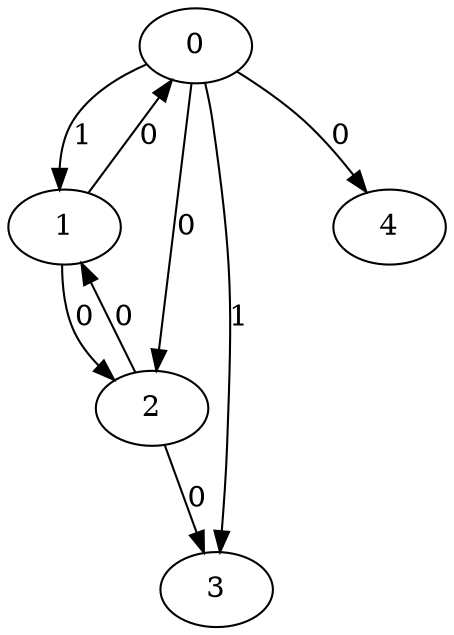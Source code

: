 // Source:431 Canonical: -1 1 0 1 0 0 -1 0 -1 -1 -1 0 -1 0 -1 -1 -1 -1 -1 -1 -1 -1 -1 -1 -1
digraph HRA_from_431_graph_000 {
  0 -> 1 [label="1"];
  0 -> 2 [label="0"];
  0 -> 3 [label="1"];
  1 -> 0 [label="0"];
  1 -> 2 [label="0"];
  2 -> 1 [label="0"];
  2 -> 3 [label="0"];
  0 -> 4 [label="0"];
}

// Source:431 Canonical: -1 1 0 1 0 0 -1 0 -1 -1 -1 0 -1 0 -1 -1 -1 -1 -1 -1 0 -1 -1 -1 -1
digraph HRA_from_431_graph_001 {
  0 -> 1 [label="1"];
  0 -> 2 [label="0"];
  0 -> 3 [label="1"];
  1 -> 0 [label="0"];
  1 -> 2 [label="0"];
  2 -> 1 [label="0"];
  2 -> 3 [label="0"];
  0 -> 4 [label="0"];
  4 -> 0 [label="0"];
}

// Source:431 Canonical: -1 1 0 1 -1 0 -1 0 -1 0 -1 0 -1 0 -1 -1 -1 -1 -1 -1 -1 -1 -1 -1 -1
digraph HRA_from_431_graph_002 {
  0 -> 1 [label="1"];
  0 -> 2 [label="0"];
  0 -> 3 [label="1"];
  1 -> 0 [label="0"];
  1 -> 2 [label="0"];
  2 -> 1 [label="0"];
  2 -> 3 [label="0"];
  1 -> 4 [label="0"];
}

// Source:431 Canonical: -1 1 0 1 0 0 -1 0 -1 0 -1 0 -1 0 -1 -1 -1 -1 -1 -1 -1 -1 -1 -1 -1
digraph HRA_from_431_graph_003 {
  0 -> 1 [label="1"];
  0 -> 2 [label="0"];
  0 -> 3 [label="1"];
  1 -> 0 [label="0"];
  1 -> 2 [label="0"];
  2 -> 1 [label="0"];
  2 -> 3 [label="0"];
  0 -> 4 [label="0"];
  1 -> 4 [label="0"];
}

// Source:431 Canonical: -1 1 0 1 -1 0 -1 0 -1 0 -1 0 -1 0 -1 -1 -1 -1 -1 -1 0 -1 -1 -1 -1
digraph HRA_from_431_graph_004 {
  0 -> 1 [label="1"];
  0 -> 2 [label="0"];
  0 -> 3 [label="1"];
  1 -> 0 [label="0"];
  1 -> 2 [label="0"];
  2 -> 1 [label="0"];
  2 -> 3 [label="0"];
  4 -> 0 [label="0"];
  1 -> 4 [label="0"];
}

// Source:431 Canonical: -1 1 0 1 0 0 -1 0 -1 0 -1 0 -1 0 -1 -1 -1 -1 -1 -1 0 -1 -1 -1 -1
digraph HRA_from_431_graph_005 {
  0 -> 1 [label="1"];
  0 -> 2 [label="0"];
  0 -> 3 [label="1"];
  1 -> 0 [label="0"];
  1 -> 2 [label="0"];
  2 -> 1 [label="0"];
  2 -> 3 [label="0"];
  0 -> 4 [label="0"];
  4 -> 0 [label="0"];
  1 -> 4 [label="0"];
}

// Source:431 Canonical: -1 1 0 1 0 0 -1 0 -1 -1 -1 0 -1 0 -1 -1 -1 -1 -1 -1 -1 0 -1 -1 -1
digraph HRA_from_431_graph_006 {
  0 -> 1 [label="1"];
  0 -> 2 [label="0"];
  0 -> 3 [label="1"];
  1 -> 0 [label="0"];
  1 -> 2 [label="0"];
  2 -> 1 [label="0"];
  2 -> 3 [label="0"];
  0 -> 4 [label="0"];
  4 -> 1 [label="0"];
}

// Source:431 Canonical: -1 1 0 1 0 0 -1 0 -1 -1 -1 0 -1 0 -1 -1 -1 -1 -1 -1 0 0 -1 -1 -1
digraph HRA_from_431_graph_007 {
  0 -> 1 [label="1"];
  0 -> 2 [label="0"];
  0 -> 3 [label="1"];
  1 -> 0 [label="0"];
  1 -> 2 [label="0"];
  2 -> 1 [label="0"];
  2 -> 3 [label="0"];
  0 -> 4 [label="0"];
  4 -> 0 [label="0"];
  4 -> 1 [label="0"];
}

// Source:431 Canonical: -1 1 0 1 -1 0 -1 0 -1 0 -1 0 -1 0 -1 -1 -1 -1 -1 -1 -1 0 -1 -1 -1
digraph HRA_from_431_graph_008 {
  0 -> 1 [label="1"];
  0 -> 2 [label="0"];
  0 -> 3 [label="1"];
  1 -> 0 [label="0"];
  1 -> 2 [label="0"];
  2 -> 1 [label="0"];
  2 -> 3 [label="0"];
  1 -> 4 [label="0"];
  4 -> 1 [label="0"];
}

// Source:431 Canonical: -1 1 0 1 0 0 -1 0 -1 0 -1 0 -1 0 -1 -1 -1 -1 -1 -1 -1 0 -1 -1 -1
digraph HRA_from_431_graph_009 {
  0 -> 1 [label="1"];
  0 -> 2 [label="0"];
  0 -> 3 [label="1"];
  1 -> 0 [label="0"];
  1 -> 2 [label="0"];
  2 -> 1 [label="0"];
  2 -> 3 [label="0"];
  0 -> 4 [label="0"];
  1 -> 4 [label="0"];
  4 -> 1 [label="0"];
}

// Source:431 Canonical: -1 1 0 1 -1 0 -1 0 -1 0 -1 0 -1 0 -1 -1 -1 -1 -1 -1 0 0 -1 -1 -1
digraph HRA_from_431_graph_010 {
  0 -> 1 [label="1"];
  0 -> 2 [label="0"];
  0 -> 3 [label="1"];
  1 -> 0 [label="0"];
  1 -> 2 [label="0"];
  2 -> 1 [label="0"];
  2 -> 3 [label="0"];
  4 -> 0 [label="0"];
  1 -> 4 [label="0"];
  4 -> 1 [label="0"];
}

// Source:431 Canonical: -1 1 0 1 0 0 -1 0 -1 0 -1 0 -1 0 -1 -1 -1 -1 -1 -1 0 0 -1 -1 -1
digraph HRA_from_431_graph_011 {
  0 -> 1 [label="1"];
  0 -> 2 [label="0"];
  0 -> 3 [label="1"];
  1 -> 0 [label="0"];
  1 -> 2 [label="0"];
  2 -> 1 [label="0"];
  2 -> 3 [label="0"];
  0 -> 4 [label="0"];
  4 -> 0 [label="0"];
  1 -> 4 [label="0"];
  4 -> 1 [label="0"];
}

// Source:431 Canonical: -1 1 0 1 -1 0 -1 0 -1 -1 -1 0 -1 0 0 -1 -1 -1 -1 -1 -1 -1 -1 -1 -1
digraph HRA_from_431_graph_012 {
  0 -> 1 [label="1"];
  0 -> 2 [label="0"];
  0 -> 3 [label="1"];
  1 -> 0 [label="0"];
  1 -> 2 [label="0"];
  2 -> 1 [label="0"];
  2 -> 3 [label="0"];
  2 -> 4 [label="0"];
}

// Source:431 Canonical: -1 1 0 1 0 0 -1 0 -1 -1 -1 0 -1 0 0 -1 -1 -1 -1 -1 -1 -1 -1 -1 -1
digraph HRA_from_431_graph_013 {
  0 -> 1 [label="1"];
  0 -> 2 [label="0"];
  0 -> 3 [label="1"];
  1 -> 0 [label="0"];
  1 -> 2 [label="0"];
  2 -> 1 [label="0"];
  2 -> 3 [label="0"];
  0 -> 4 [label="0"];
  2 -> 4 [label="0"];
}

// Source:431 Canonical: -1 1 0 1 -1 0 -1 0 -1 -1 -1 0 -1 0 0 -1 -1 -1 -1 -1 0 -1 -1 -1 -1
digraph HRA_from_431_graph_014 {
  0 -> 1 [label="1"];
  0 -> 2 [label="0"];
  0 -> 3 [label="1"];
  1 -> 0 [label="0"];
  1 -> 2 [label="0"];
  2 -> 1 [label="0"];
  2 -> 3 [label="0"];
  4 -> 0 [label="0"];
  2 -> 4 [label="0"];
}

// Source:431 Canonical: -1 1 0 1 0 0 -1 0 -1 -1 -1 0 -1 0 0 -1 -1 -1 -1 -1 0 -1 -1 -1 -1
digraph HRA_from_431_graph_015 {
  0 -> 1 [label="1"];
  0 -> 2 [label="0"];
  0 -> 3 [label="1"];
  1 -> 0 [label="0"];
  1 -> 2 [label="0"];
  2 -> 1 [label="0"];
  2 -> 3 [label="0"];
  0 -> 4 [label="0"];
  4 -> 0 [label="0"];
  2 -> 4 [label="0"];
}

// Source:431 Canonical: -1 1 0 1 -1 0 -1 0 -1 0 -1 0 -1 0 0 -1 -1 -1 -1 -1 -1 -1 -1 -1 -1
digraph HRA_from_431_graph_016 {
  0 -> 1 [label="1"];
  0 -> 2 [label="0"];
  0 -> 3 [label="1"];
  1 -> 0 [label="0"];
  1 -> 2 [label="0"];
  2 -> 1 [label="0"];
  2 -> 3 [label="0"];
  1 -> 4 [label="0"];
  2 -> 4 [label="0"];
}

// Source:431 Canonical: -1 1 0 1 0 0 -1 0 -1 0 -1 0 -1 0 0 -1 -1 -1 -1 -1 -1 -1 -1 -1 -1
digraph HRA_from_431_graph_017 {
  0 -> 1 [label="1"];
  0 -> 2 [label="0"];
  0 -> 3 [label="1"];
  1 -> 0 [label="0"];
  1 -> 2 [label="0"];
  2 -> 1 [label="0"];
  2 -> 3 [label="0"];
  0 -> 4 [label="0"];
  1 -> 4 [label="0"];
  2 -> 4 [label="0"];
}

// Source:431 Canonical: -1 1 0 1 -1 0 -1 0 -1 0 -1 0 -1 0 0 -1 -1 -1 -1 -1 0 -1 -1 -1 -1
digraph HRA_from_431_graph_018 {
  0 -> 1 [label="1"];
  0 -> 2 [label="0"];
  0 -> 3 [label="1"];
  1 -> 0 [label="0"];
  1 -> 2 [label="0"];
  2 -> 1 [label="0"];
  2 -> 3 [label="0"];
  4 -> 0 [label="0"];
  1 -> 4 [label="0"];
  2 -> 4 [label="0"];
}

// Source:431 Canonical: -1 1 0 1 0 0 -1 0 -1 0 -1 0 -1 0 0 -1 -1 -1 -1 -1 0 -1 -1 -1 -1
digraph HRA_from_431_graph_019 {
  0 -> 1 [label="1"];
  0 -> 2 [label="0"];
  0 -> 3 [label="1"];
  1 -> 0 [label="0"];
  1 -> 2 [label="0"];
  2 -> 1 [label="0"];
  2 -> 3 [label="0"];
  0 -> 4 [label="0"];
  4 -> 0 [label="0"];
  1 -> 4 [label="0"];
  2 -> 4 [label="0"];
}

// Source:431 Canonical: -1 1 0 1 -1 0 -1 0 -1 -1 -1 0 -1 0 0 -1 -1 -1 -1 -1 -1 0 -1 -1 -1
digraph HRA_from_431_graph_020 {
  0 -> 1 [label="1"];
  0 -> 2 [label="0"];
  0 -> 3 [label="1"];
  1 -> 0 [label="0"];
  1 -> 2 [label="0"];
  2 -> 1 [label="0"];
  2 -> 3 [label="0"];
  4 -> 1 [label="0"];
  2 -> 4 [label="0"];
}

// Source:431 Canonical: -1 1 0 1 0 0 -1 0 -1 -1 -1 0 -1 0 0 -1 -1 -1 -1 -1 -1 0 -1 -1 -1
digraph HRA_from_431_graph_021 {
  0 -> 1 [label="1"];
  0 -> 2 [label="0"];
  0 -> 3 [label="1"];
  1 -> 0 [label="0"];
  1 -> 2 [label="0"];
  2 -> 1 [label="0"];
  2 -> 3 [label="0"];
  0 -> 4 [label="0"];
  4 -> 1 [label="0"];
  2 -> 4 [label="0"];
}

// Source:431 Canonical: -1 1 0 1 -1 0 -1 0 -1 -1 -1 0 -1 0 0 -1 -1 -1 -1 -1 0 0 -1 -1 -1
digraph HRA_from_431_graph_022 {
  0 -> 1 [label="1"];
  0 -> 2 [label="0"];
  0 -> 3 [label="1"];
  1 -> 0 [label="0"];
  1 -> 2 [label="0"];
  2 -> 1 [label="0"];
  2 -> 3 [label="0"];
  4 -> 0 [label="0"];
  4 -> 1 [label="0"];
  2 -> 4 [label="0"];
}

// Source:431 Canonical: -1 1 0 1 0 0 -1 0 -1 -1 -1 0 -1 0 0 -1 -1 -1 -1 -1 0 0 -1 -1 -1
digraph HRA_from_431_graph_023 {
  0 -> 1 [label="1"];
  0 -> 2 [label="0"];
  0 -> 3 [label="1"];
  1 -> 0 [label="0"];
  1 -> 2 [label="0"];
  2 -> 1 [label="0"];
  2 -> 3 [label="0"];
  0 -> 4 [label="0"];
  4 -> 0 [label="0"];
  4 -> 1 [label="0"];
  2 -> 4 [label="0"];
}

// Source:431 Canonical: -1 1 0 1 -1 0 -1 0 -1 0 -1 0 -1 0 0 -1 -1 -1 -1 -1 -1 0 -1 -1 -1
digraph HRA_from_431_graph_024 {
  0 -> 1 [label="1"];
  0 -> 2 [label="0"];
  0 -> 3 [label="1"];
  1 -> 0 [label="0"];
  1 -> 2 [label="0"];
  2 -> 1 [label="0"];
  2 -> 3 [label="0"];
  1 -> 4 [label="0"];
  4 -> 1 [label="0"];
  2 -> 4 [label="0"];
}

// Source:431 Canonical: -1 1 0 1 0 0 -1 0 -1 0 -1 0 -1 0 0 -1 -1 -1 -1 -1 -1 0 -1 -1 -1
digraph HRA_from_431_graph_025 {
  0 -> 1 [label="1"];
  0 -> 2 [label="0"];
  0 -> 3 [label="1"];
  1 -> 0 [label="0"];
  1 -> 2 [label="0"];
  2 -> 1 [label="0"];
  2 -> 3 [label="0"];
  0 -> 4 [label="0"];
  1 -> 4 [label="0"];
  4 -> 1 [label="0"];
  2 -> 4 [label="0"];
}

// Source:431 Canonical: -1 1 0 1 -1 0 -1 0 -1 0 -1 0 -1 0 0 -1 -1 -1 -1 -1 0 0 -1 -1 -1
digraph HRA_from_431_graph_026 {
  0 -> 1 [label="1"];
  0 -> 2 [label="0"];
  0 -> 3 [label="1"];
  1 -> 0 [label="0"];
  1 -> 2 [label="0"];
  2 -> 1 [label="0"];
  2 -> 3 [label="0"];
  4 -> 0 [label="0"];
  1 -> 4 [label="0"];
  4 -> 1 [label="0"];
  2 -> 4 [label="0"];
}

// Source:431 Canonical: -1 1 0 1 0 0 -1 0 -1 0 -1 0 -1 0 0 -1 -1 -1 -1 -1 0 0 -1 -1 -1
digraph HRA_from_431_graph_027 {
  0 -> 1 [label="1"];
  0 -> 2 [label="0"];
  0 -> 3 [label="1"];
  1 -> 0 [label="0"];
  1 -> 2 [label="0"];
  2 -> 1 [label="0"];
  2 -> 3 [label="0"];
  0 -> 4 [label="0"];
  4 -> 0 [label="0"];
  1 -> 4 [label="0"];
  4 -> 1 [label="0"];
  2 -> 4 [label="0"];
}

// Source:431 Canonical: -1 1 0 1 0 0 -1 0 -1 -1 -1 0 -1 0 -1 -1 -1 -1 -1 -1 -1 -1 0 -1 -1
digraph HRA_from_431_graph_028 {
  0 -> 1 [label="1"];
  0 -> 2 [label="0"];
  0 -> 3 [label="1"];
  1 -> 0 [label="0"];
  1 -> 2 [label="0"];
  2 -> 1 [label="0"];
  2 -> 3 [label="0"];
  0 -> 4 [label="0"];
  4 -> 2 [label="0"];
}

// Source:431 Canonical: -1 1 0 1 0 0 -1 0 -1 -1 -1 0 -1 0 -1 -1 -1 -1 -1 -1 0 -1 0 -1 -1
digraph HRA_from_431_graph_029 {
  0 -> 1 [label="1"];
  0 -> 2 [label="0"];
  0 -> 3 [label="1"];
  1 -> 0 [label="0"];
  1 -> 2 [label="0"];
  2 -> 1 [label="0"];
  2 -> 3 [label="0"];
  0 -> 4 [label="0"];
  4 -> 0 [label="0"];
  4 -> 2 [label="0"];
}

// Source:431 Canonical: -1 1 0 1 -1 0 -1 0 -1 0 -1 0 -1 0 -1 -1 -1 -1 -1 -1 -1 -1 0 -1 -1
digraph HRA_from_431_graph_030 {
  0 -> 1 [label="1"];
  0 -> 2 [label="0"];
  0 -> 3 [label="1"];
  1 -> 0 [label="0"];
  1 -> 2 [label="0"];
  2 -> 1 [label="0"];
  2 -> 3 [label="0"];
  1 -> 4 [label="0"];
  4 -> 2 [label="0"];
}

// Source:431 Canonical: -1 1 0 1 0 0 -1 0 -1 0 -1 0 -1 0 -1 -1 -1 -1 -1 -1 -1 -1 0 -1 -1
digraph HRA_from_431_graph_031 {
  0 -> 1 [label="1"];
  0 -> 2 [label="0"];
  0 -> 3 [label="1"];
  1 -> 0 [label="0"];
  1 -> 2 [label="0"];
  2 -> 1 [label="0"];
  2 -> 3 [label="0"];
  0 -> 4 [label="0"];
  1 -> 4 [label="0"];
  4 -> 2 [label="0"];
}

// Source:431 Canonical: -1 1 0 1 -1 0 -1 0 -1 0 -1 0 -1 0 -1 -1 -1 -1 -1 -1 0 -1 0 -1 -1
digraph HRA_from_431_graph_032 {
  0 -> 1 [label="1"];
  0 -> 2 [label="0"];
  0 -> 3 [label="1"];
  1 -> 0 [label="0"];
  1 -> 2 [label="0"];
  2 -> 1 [label="0"];
  2 -> 3 [label="0"];
  4 -> 0 [label="0"];
  1 -> 4 [label="0"];
  4 -> 2 [label="0"];
}

// Source:431 Canonical: -1 1 0 1 0 0 -1 0 -1 0 -1 0 -1 0 -1 -1 -1 -1 -1 -1 0 -1 0 -1 -1
digraph HRA_from_431_graph_033 {
  0 -> 1 [label="1"];
  0 -> 2 [label="0"];
  0 -> 3 [label="1"];
  1 -> 0 [label="0"];
  1 -> 2 [label="0"];
  2 -> 1 [label="0"];
  2 -> 3 [label="0"];
  0 -> 4 [label="0"];
  4 -> 0 [label="0"];
  1 -> 4 [label="0"];
  4 -> 2 [label="0"];
}

// Source:431 Canonical: -1 1 0 1 0 0 -1 0 -1 -1 -1 0 -1 0 -1 -1 -1 -1 -1 -1 -1 0 0 -1 -1
digraph HRA_from_431_graph_034 {
  0 -> 1 [label="1"];
  0 -> 2 [label="0"];
  0 -> 3 [label="1"];
  1 -> 0 [label="0"];
  1 -> 2 [label="0"];
  2 -> 1 [label="0"];
  2 -> 3 [label="0"];
  0 -> 4 [label="0"];
  4 -> 1 [label="0"];
  4 -> 2 [label="0"];
}

// Source:431 Canonical: -1 1 0 1 0 0 -1 0 -1 -1 -1 0 -1 0 -1 -1 -1 -1 -1 -1 0 0 0 -1 -1
digraph HRA_from_431_graph_035 {
  0 -> 1 [label="1"];
  0 -> 2 [label="0"];
  0 -> 3 [label="1"];
  1 -> 0 [label="0"];
  1 -> 2 [label="0"];
  2 -> 1 [label="0"];
  2 -> 3 [label="0"];
  0 -> 4 [label="0"];
  4 -> 0 [label="0"];
  4 -> 1 [label="0"];
  4 -> 2 [label="0"];
}

// Source:431 Canonical: -1 1 0 1 -1 0 -1 0 -1 0 -1 0 -1 0 -1 -1 -1 -1 -1 -1 -1 0 0 -1 -1
digraph HRA_from_431_graph_036 {
  0 -> 1 [label="1"];
  0 -> 2 [label="0"];
  0 -> 3 [label="1"];
  1 -> 0 [label="0"];
  1 -> 2 [label="0"];
  2 -> 1 [label="0"];
  2 -> 3 [label="0"];
  1 -> 4 [label="0"];
  4 -> 1 [label="0"];
  4 -> 2 [label="0"];
}

// Source:431 Canonical: -1 1 0 1 0 0 -1 0 -1 0 -1 0 -1 0 -1 -1 -1 -1 -1 -1 -1 0 0 -1 -1
digraph HRA_from_431_graph_037 {
  0 -> 1 [label="1"];
  0 -> 2 [label="0"];
  0 -> 3 [label="1"];
  1 -> 0 [label="0"];
  1 -> 2 [label="0"];
  2 -> 1 [label="0"];
  2 -> 3 [label="0"];
  0 -> 4 [label="0"];
  1 -> 4 [label="0"];
  4 -> 1 [label="0"];
  4 -> 2 [label="0"];
}

// Source:431 Canonical: -1 1 0 1 -1 0 -1 0 -1 0 -1 0 -1 0 -1 -1 -1 -1 -1 -1 0 0 0 -1 -1
digraph HRA_from_431_graph_038 {
  0 -> 1 [label="1"];
  0 -> 2 [label="0"];
  0 -> 3 [label="1"];
  1 -> 0 [label="0"];
  1 -> 2 [label="0"];
  2 -> 1 [label="0"];
  2 -> 3 [label="0"];
  4 -> 0 [label="0"];
  1 -> 4 [label="0"];
  4 -> 1 [label="0"];
  4 -> 2 [label="0"];
}

// Source:431 Canonical: -1 1 0 1 0 0 -1 0 -1 0 -1 0 -1 0 -1 -1 -1 -1 -1 -1 0 0 0 -1 -1
digraph HRA_from_431_graph_039 {
  0 -> 1 [label="1"];
  0 -> 2 [label="0"];
  0 -> 3 [label="1"];
  1 -> 0 [label="0"];
  1 -> 2 [label="0"];
  2 -> 1 [label="0"];
  2 -> 3 [label="0"];
  0 -> 4 [label="0"];
  4 -> 0 [label="0"];
  1 -> 4 [label="0"];
  4 -> 1 [label="0"];
  4 -> 2 [label="0"];
}

// Source:431 Canonical: -1 1 0 1 -1 0 -1 0 -1 -1 -1 0 -1 0 0 -1 -1 -1 -1 -1 -1 -1 0 -1 -1
digraph HRA_from_431_graph_040 {
  0 -> 1 [label="1"];
  0 -> 2 [label="0"];
  0 -> 3 [label="1"];
  1 -> 0 [label="0"];
  1 -> 2 [label="0"];
  2 -> 1 [label="0"];
  2 -> 3 [label="0"];
  2 -> 4 [label="0"];
  4 -> 2 [label="0"];
}

// Source:431 Canonical: -1 1 0 1 0 0 -1 0 -1 -1 -1 0 -1 0 0 -1 -1 -1 -1 -1 -1 -1 0 -1 -1
digraph HRA_from_431_graph_041 {
  0 -> 1 [label="1"];
  0 -> 2 [label="0"];
  0 -> 3 [label="1"];
  1 -> 0 [label="0"];
  1 -> 2 [label="0"];
  2 -> 1 [label="0"];
  2 -> 3 [label="0"];
  0 -> 4 [label="0"];
  2 -> 4 [label="0"];
  4 -> 2 [label="0"];
}

// Source:431 Canonical: -1 1 0 1 -1 0 -1 0 -1 -1 -1 0 -1 0 0 -1 -1 -1 -1 -1 0 -1 0 -1 -1
digraph HRA_from_431_graph_042 {
  0 -> 1 [label="1"];
  0 -> 2 [label="0"];
  0 -> 3 [label="1"];
  1 -> 0 [label="0"];
  1 -> 2 [label="0"];
  2 -> 1 [label="0"];
  2 -> 3 [label="0"];
  4 -> 0 [label="0"];
  2 -> 4 [label="0"];
  4 -> 2 [label="0"];
}

// Source:431 Canonical: -1 1 0 1 0 0 -1 0 -1 -1 -1 0 -1 0 0 -1 -1 -1 -1 -1 0 -1 0 -1 -1
digraph HRA_from_431_graph_043 {
  0 -> 1 [label="1"];
  0 -> 2 [label="0"];
  0 -> 3 [label="1"];
  1 -> 0 [label="0"];
  1 -> 2 [label="0"];
  2 -> 1 [label="0"];
  2 -> 3 [label="0"];
  0 -> 4 [label="0"];
  4 -> 0 [label="0"];
  2 -> 4 [label="0"];
  4 -> 2 [label="0"];
}

// Source:431 Canonical: -1 1 0 1 -1 0 -1 0 -1 0 -1 0 -1 0 0 -1 -1 -1 -1 -1 -1 -1 0 -1 -1
digraph HRA_from_431_graph_044 {
  0 -> 1 [label="1"];
  0 -> 2 [label="0"];
  0 -> 3 [label="1"];
  1 -> 0 [label="0"];
  1 -> 2 [label="0"];
  2 -> 1 [label="0"];
  2 -> 3 [label="0"];
  1 -> 4 [label="0"];
  2 -> 4 [label="0"];
  4 -> 2 [label="0"];
}

// Source:431 Canonical: -1 1 0 1 0 0 -1 0 -1 0 -1 0 -1 0 0 -1 -1 -1 -1 -1 -1 -1 0 -1 -1
digraph HRA_from_431_graph_045 {
  0 -> 1 [label="1"];
  0 -> 2 [label="0"];
  0 -> 3 [label="1"];
  1 -> 0 [label="0"];
  1 -> 2 [label="0"];
  2 -> 1 [label="0"];
  2 -> 3 [label="0"];
  0 -> 4 [label="0"];
  1 -> 4 [label="0"];
  2 -> 4 [label="0"];
  4 -> 2 [label="0"];
}

// Source:431 Canonical: -1 1 0 1 -1 0 -1 0 -1 0 -1 0 -1 0 0 -1 -1 -1 -1 -1 0 -1 0 -1 -1
digraph HRA_from_431_graph_046 {
  0 -> 1 [label="1"];
  0 -> 2 [label="0"];
  0 -> 3 [label="1"];
  1 -> 0 [label="0"];
  1 -> 2 [label="0"];
  2 -> 1 [label="0"];
  2 -> 3 [label="0"];
  4 -> 0 [label="0"];
  1 -> 4 [label="0"];
  2 -> 4 [label="0"];
  4 -> 2 [label="0"];
}

// Source:431 Canonical: -1 1 0 1 0 0 -1 0 -1 0 -1 0 -1 0 0 -1 -1 -1 -1 -1 0 -1 0 -1 -1
digraph HRA_from_431_graph_047 {
  0 -> 1 [label="1"];
  0 -> 2 [label="0"];
  0 -> 3 [label="1"];
  1 -> 0 [label="0"];
  1 -> 2 [label="0"];
  2 -> 1 [label="0"];
  2 -> 3 [label="0"];
  0 -> 4 [label="0"];
  4 -> 0 [label="0"];
  1 -> 4 [label="0"];
  2 -> 4 [label="0"];
  4 -> 2 [label="0"];
}

// Source:431 Canonical: -1 1 0 1 -1 0 -1 0 -1 -1 -1 0 -1 0 0 -1 -1 -1 -1 -1 -1 0 0 -1 -1
digraph HRA_from_431_graph_048 {
  0 -> 1 [label="1"];
  0 -> 2 [label="0"];
  0 -> 3 [label="1"];
  1 -> 0 [label="0"];
  1 -> 2 [label="0"];
  2 -> 1 [label="0"];
  2 -> 3 [label="0"];
  4 -> 1 [label="0"];
  2 -> 4 [label="0"];
  4 -> 2 [label="0"];
}

// Source:431 Canonical: -1 1 0 1 0 0 -1 0 -1 -1 -1 0 -1 0 0 -1 -1 -1 -1 -1 -1 0 0 -1 -1
digraph HRA_from_431_graph_049 {
  0 -> 1 [label="1"];
  0 -> 2 [label="0"];
  0 -> 3 [label="1"];
  1 -> 0 [label="0"];
  1 -> 2 [label="0"];
  2 -> 1 [label="0"];
  2 -> 3 [label="0"];
  0 -> 4 [label="0"];
  4 -> 1 [label="0"];
  2 -> 4 [label="0"];
  4 -> 2 [label="0"];
}

// Source:431 Canonical: -1 1 0 1 -1 0 -1 0 -1 -1 -1 0 -1 0 0 -1 -1 -1 -1 -1 0 0 0 -1 -1
digraph HRA_from_431_graph_050 {
  0 -> 1 [label="1"];
  0 -> 2 [label="0"];
  0 -> 3 [label="1"];
  1 -> 0 [label="0"];
  1 -> 2 [label="0"];
  2 -> 1 [label="0"];
  2 -> 3 [label="0"];
  4 -> 0 [label="0"];
  4 -> 1 [label="0"];
  2 -> 4 [label="0"];
  4 -> 2 [label="0"];
}

// Source:431 Canonical: -1 1 0 1 0 0 -1 0 -1 -1 -1 0 -1 0 0 -1 -1 -1 -1 -1 0 0 0 -1 -1
digraph HRA_from_431_graph_051 {
  0 -> 1 [label="1"];
  0 -> 2 [label="0"];
  0 -> 3 [label="1"];
  1 -> 0 [label="0"];
  1 -> 2 [label="0"];
  2 -> 1 [label="0"];
  2 -> 3 [label="0"];
  0 -> 4 [label="0"];
  4 -> 0 [label="0"];
  4 -> 1 [label="0"];
  2 -> 4 [label="0"];
  4 -> 2 [label="0"];
}

// Source:431 Canonical: -1 1 0 1 -1 0 -1 0 -1 0 -1 0 -1 0 0 -1 -1 -1 -1 -1 -1 0 0 -1 -1
digraph HRA_from_431_graph_052 {
  0 -> 1 [label="1"];
  0 -> 2 [label="0"];
  0 -> 3 [label="1"];
  1 -> 0 [label="0"];
  1 -> 2 [label="0"];
  2 -> 1 [label="0"];
  2 -> 3 [label="0"];
  1 -> 4 [label="0"];
  4 -> 1 [label="0"];
  2 -> 4 [label="0"];
  4 -> 2 [label="0"];
}

// Source:431 Canonical: -1 1 0 1 0 0 -1 0 -1 0 -1 0 -1 0 0 -1 -1 -1 -1 -1 -1 0 0 -1 -1
digraph HRA_from_431_graph_053 {
  0 -> 1 [label="1"];
  0 -> 2 [label="0"];
  0 -> 3 [label="1"];
  1 -> 0 [label="0"];
  1 -> 2 [label="0"];
  2 -> 1 [label="0"];
  2 -> 3 [label="0"];
  0 -> 4 [label="0"];
  1 -> 4 [label="0"];
  4 -> 1 [label="0"];
  2 -> 4 [label="0"];
  4 -> 2 [label="0"];
}

// Source:431 Canonical: -1 1 0 1 -1 0 -1 0 -1 0 -1 0 -1 0 0 -1 -1 -1 -1 -1 0 0 0 -1 -1
digraph HRA_from_431_graph_054 {
  0 -> 1 [label="1"];
  0 -> 2 [label="0"];
  0 -> 3 [label="1"];
  1 -> 0 [label="0"];
  1 -> 2 [label="0"];
  2 -> 1 [label="0"];
  2 -> 3 [label="0"];
  4 -> 0 [label="0"];
  1 -> 4 [label="0"];
  4 -> 1 [label="0"];
  2 -> 4 [label="0"];
  4 -> 2 [label="0"];
}

// Source:431 Canonical: -1 1 0 1 0 0 -1 0 -1 0 -1 0 -1 0 0 -1 -1 -1 -1 -1 0 0 0 -1 -1
digraph HRA_from_431_graph_055 {
  0 -> 1 [label="1"];
  0 -> 2 [label="0"];
  0 -> 3 [label="1"];
  1 -> 0 [label="0"];
  1 -> 2 [label="0"];
  2 -> 1 [label="0"];
  2 -> 3 [label="0"];
  0 -> 4 [label="0"];
  4 -> 0 [label="0"];
  1 -> 4 [label="0"];
  4 -> 1 [label="0"];
  2 -> 4 [label="0"];
  4 -> 2 [label="0"];
}

// Source:431 Canonical: -1 1 0 1 -1 0 -1 0 -1 -1 -1 0 -1 0 -1 -1 -1 -1 -1 0 -1 -1 -1 -1 -1
digraph HRA_from_431_graph_056 {
  0 -> 1 [label="1"];
  0 -> 2 [label="0"];
  0 -> 3 [label="1"];
  1 -> 0 [label="0"];
  1 -> 2 [label="0"];
  2 -> 1 [label="0"];
  2 -> 3 [label="0"];
  3 -> 4 [label="0"];
}

// Source:431 Canonical: -1 1 0 1 0 0 -1 0 -1 -1 -1 0 -1 0 -1 -1 -1 -1 -1 0 -1 -1 -1 -1 -1
digraph HRA_from_431_graph_057 {
  0 -> 1 [label="1"];
  0 -> 2 [label="0"];
  0 -> 3 [label="1"];
  1 -> 0 [label="0"];
  1 -> 2 [label="0"];
  2 -> 1 [label="0"];
  2 -> 3 [label="0"];
  0 -> 4 [label="0"];
  3 -> 4 [label="0"];
}

// Source:431 Canonical: -1 1 0 1 -1 0 -1 0 -1 -1 -1 0 -1 0 -1 -1 -1 -1 -1 0 0 -1 -1 -1 -1
digraph HRA_from_431_graph_058 {
  0 -> 1 [label="1"];
  0 -> 2 [label="0"];
  0 -> 3 [label="1"];
  1 -> 0 [label="0"];
  1 -> 2 [label="0"];
  2 -> 1 [label="0"];
  2 -> 3 [label="0"];
  4 -> 0 [label="0"];
  3 -> 4 [label="0"];
}

// Source:431 Canonical: -1 1 0 1 0 0 -1 0 -1 -1 -1 0 -1 0 -1 -1 -1 -1 -1 0 0 -1 -1 -1 -1
digraph HRA_from_431_graph_059 {
  0 -> 1 [label="1"];
  0 -> 2 [label="0"];
  0 -> 3 [label="1"];
  1 -> 0 [label="0"];
  1 -> 2 [label="0"];
  2 -> 1 [label="0"];
  2 -> 3 [label="0"];
  0 -> 4 [label="0"];
  4 -> 0 [label="0"];
  3 -> 4 [label="0"];
}

// Source:431 Canonical: -1 1 0 1 -1 0 -1 0 -1 0 -1 0 -1 0 -1 -1 -1 -1 -1 0 -1 -1 -1 -1 -1
digraph HRA_from_431_graph_060 {
  0 -> 1 [label="1"];
  0 -> 2 [label="0"];
  0 -> 3 [label="1"];
  1 -> 0 [label="0"];
  1 -> 2 [label="0"];
  2 -> 1 [label="0"];
  2 -> 3 [label="0"];
  1 -> 4 [label="0"];
  3 -> 4 [label="0"];
}

// Source:431 Canonical: -1 1 0 1 0 0 -1 0 -1 0 -1 0 -1 0 -1 -1 -1 -1 -1 0 -1 -1 -1 -1 -1
digraph HRA_from_431_graph_061 {
  0 -> 1 [label="1"];
  0 -> 2 [label="0"];
  0 -> 3 [label="1"];
  1 -> 0 [label="0"];
  1 -> 2 [label="0"];
  2 -> 1 [label="0"];
  2 -> 3 [label="0"];
  0 -> 4 [label="0"];
  1 -> 4 [label="0"];
  3 -> 4 [label="0"];
}

// Source:431 Canonical: -1 1 0 1 -1 0 -1 0 -1 0 -1 0 -1 0 -1 -1 -1 -1 -1 0 0 -1 -1 -1 -1
digraph HRA_from_431_graph_062 {
  0 -> 1 [label="1"];
  0 -> 2 [label="0"];
  0 -> 3 [label="1"];
  1 -> 0 [label="0"];
  1 -> 2 [label="0"];
  2 -> 1 [label="0"];
  2 -> 3 [label="0"];
  4 -> 0 [label="0"];
  1 -> 4 [label="0"];
  3 -> 4 [label="0"];
}

// Source:431 Canonical: -1 1 0 1 0 0 -1 0 -1 0 -1 0 -1 0 -1 -1 -1 -1 -1 0 0 -1 -1 -1 -1
digraph HRA_from_431_graph_063 {
  0 -> 1 [label="1"];
  0 -> 2 [label="0"];
  0 -> 3 [label="1"];
  1 -> 0 [label="0"];
  1 -> 2 [label="0"];
  2 -> 1 [label="0"];
  2 -> 3 [label="0"];
  0 -> 4 [label="0"];
  4 -> 0 [label="0"];
  1 -> 4 [label="0"];
  3 -> 4 [label="0"];
}

// Source:431 Canonical: -1 1 0 1 -1 0 -1 0 -1 -1 -1 0 -1 0 -1 -1 -1 -1 -1 0 -1 0 -1 -1 -1
digraph HRA_from_431_graph_064 {
  0 -> 1 [label="1"];
  0 -> 2 [label="0"];
  0 -> 3 [label="1"];
  1 -> 0 [label="0"];
  1 -> 2 [label="0"];
  2 -> 1 [label="0"];
  2 -> 3 [label="0"];
  4 -> 1 [label="0"];
  3 -> 4 [label="0"];
}

// Source:431 Canonical: -1 1 0 1 0 0 -1 0 -1 -1 -1 0 -1 0 -1 -1 -1 -1 -1 0 -1 0 -1 -1 -1
digraph HRA_from_431_graph_065 {
  0 -> 1 [label="1"];
  0 -> 2 [label="0"];
  0 -> 3 [label="1"];
  1 -> 0 [label="0"];
  1 -> 2 [label="0"];
  2 -> 1 [label="0"];
  2 -> 3 [label="0"];
  0 -> 4 [label="0"];
  4 -> 1 [label="0"];
  3 -> 4 [label="0"];
}

// Source:431 Canonical: -1 1 0 1 -1 0 -1 0 -1 -1 -1 0 -1 0 -1 -1 -1 -1 -1 0 0 0 -1 -1 -1
digraph HRA_from_431_graph_066 {
  0 -> 1 [label="1"];
  0 -> 2 [label="0"];
  0 -> 3 [label="1"];
  1 -> 0 [label="0"];
  1 -> 2 [label="0"];
  2 -> 1 [label="0"];
  2 -> 3 [label="0"];
  4 -> 0 [label="0"];
  4 -> 1 [label="0"];
  3 -> 4 [label="0"];
}

// Source:431 Canonical: -1 1 0 1 0 0 -1 0 -1 -1 -1 0 -1 0 -1 -1 -1 -1 -1 0 0 0 -1 -1 -1
digraph HRA_from_431_graph_067 {
  0 -> 1 [label="1"];
  0 -> 2 [label="0"];
  0 -> 3 [label="1"];
  1 -> 0 [label="0"];
  1 -> 2 [label="0"];
  2 -> 1 [label="0"];
  2 -> 3 [label="0"];
  0 -> 4 [label="0"];
  4 -> 0 [label="0"];
  4 -> 1 [label="0"];
  3 -> 4 [label="0"];
}

// Source:431 Canonical: -1 1 0 1 -1 0 -1 0 -1 0 -1 0 -1 0 -1 -1 -1 -1 -1 0 -1 0 -1 -1 -1
digraph HRA_from_431_graph_068 {
  0 -> 1 [label="1"];
  0 -> 2 [label="0"];
  0 -> 3 [label="1"];
  1 -> 0 [label="0"];
  1 -> 2 [label="0"];
  2 -> 1 [label="0"];
  2 -> 3 [label="0"];
  1 -> 4 [label="0"];
  4 -> 1 [label="0"];
  3 -> 4 [label="0"];
}

// Source:431 Canonical: -1 1 0 1 0 0 -1 0 -1 0 -1 0 -1 0 -1 -1 -1 -1 -1 0 -1 0 -1 -1 -1
digraph HRA_from_431_graph_069 {
  0 -> 1 [label="1"];
  0 -> 2 [label="0"];
  0 -> 3 [label="1"];
  1 -> 0 [label="0"];
  1 -> 2 [label="0"];
  2 -> 1 [label="0"];
  2 -> 3 [label="0"];
  0 -> 4 [label="0"];
  1 -> 4 [label="0"];
  4 -> 1 [label="0"];
  3 -> 4 [label="0"];
}

// Source:431 Canonical: -1 1 0 1 -1 0 -1 0 -1 0 -1 0 -1 0 -1 -1 -1 -1 -1 0 0 0 -1 -1 -1
digraph HRA_from_431_graph_070 {
  0 -> 1 [label="1"];
  0 -> 2 [label="0"];
  0 -> 3 [label="1"];
  1 -> 0 [label="0"];
  1 -> 2 [label="0"];
  2 -> 1 [label="0"];
  2 -> 3 [label="0"];
  4 -> 0 [label="0"];
  1 -> 4 [label="0"];
  4 -> 1 [label="0"];
  3 -> 4 [label="0"];
}

// Source:431 Canonical: -1 1 0 1 0 0 -1 0 -1 0 -1 0 -1 0 -1 -1 -1 -1 -1 0 0 0 -1 -1 -1
digraph HRA_from_431_graph_071 {
  0 -> 1 [label="1"];
  0 -> 2 [label="0"];
  0 -> 3 [label="1"];
  1 -> 0 [label="0"];
  1 -> 2 [label="0"];
  2 -> 1 [label="0"];
  2 -> 3 [label="0"];
  0 -> 4 [label="0"];
  4 -> 0 [label="0"];
  1 -> 4 [label="0"];
  4 -> 1 [label="0"];
  3 -> 4 [label="0"];
}

// Source:431 Canonical: -1 1 0 1 -1 0 -1 0 -1 -1 -1 0 -1 0 0 -1 -1 -1 -1 0 -1 -1 -1 -1 -1
digraph HRA_from_431_graph_072 {
  0 -> 1 [label="1"];
  0 -> 2 [label="0"];
  0 -> 3 [label="1"];
  1 -> 0 [label="0"];
  1 -> 2 [label="0"];
  2 -> 1 [label="0"];
  2 -> 3 [label="0"];
  2 -> 4 [label="0"];
  3 -> 4 [label="0"];
}

// Source:431 Canonical: -1 1 0 1 0 0 -1 0 -1 -1 -1 0 -1 0 0 -1 -1 -1 -1 0 -1 -1 -1 -1 -1
digraph HRA_from_431_graph_073 {
  0 -> 1 [label="1"];
  0 -> 2 [label="0"];
  0 -> 3 [label="1"];
  1 -> 0 [label="0"];
  1 -> 2 [label="0"];
  2 -> 1 [label="0"];
  2 -> 3 [label="0"];
  0 -> 4 [label="0"];
  2 -> 4 [label="0"];
  3 -> 4 [label="0"];
}

// Source:431 Canonical: -1 1 0 1 -1 0 -1 0 -1 -1 -1 0 -1 0 0 -1 -1 -1 -1 0 0 -1 -1 -1 -1
digraph HRA_from_431_graph_074 {
  0 -> 1 [label="1"];
  0 -> 2 [label="0"];
  0 -> 3 [label="1"];
  1 -> 0 [label="0"];
  1 -> 2 [label="0"];
  2 -> 1 [label="0"];
  2 -> 3 [label="0"];
  4 -> 0 [label="0"];
  2 -> 4 [label="0"];
  3 -> 4 [label="0"];
}

// Source:431 Canonical: -1 1 0 1 0 0 -1 0 -1 -1 -1 0 -1 0 0 -1 -1 -1 -1 0 0 -1 -1 -1 -1
digraph HRA_from_431_graph_075 {
  0 -> 1 [label="1"];
  0 -> 2 [label="0"];
  0 -> 3 [label="1"];
  1 -> 0 [label="0"];
  1 -> 2 [label="0"];
  2 -> 1 [label="0"];
  2 -> 3 [label="0"];
  0 -> 4 [label="0"];
  4 -> 0 [label="0"];
  2 -> 4 [label="0"];
  3 -> 4 [label="0"];
}

// Source:431 Canonical: -1 1 0 1 -1 0 -1 0 -1 0 -1 0 -1 0 0 -1 -1 -1 -1 0 -1 -1 -1 -1 -1
digraph HRA_from_431_graph_076 {
  0 -> 1 [label="1"];
  0 -> 2 [label="0"];
  0 -> 3 [label="1"];
  1 -> 0 [label="0"];
  1 -> 2 [label="0"];
  2 -> 1 [label="0"];
  2 -> 3 [label="0"];
  1 -> 4 [label="0"];
  2 -> 4 [label="0"];
  3 -> 4 [label="0"];
}

// Source:431 Canonical: -1 1 0 1 0 0 -1 0 -1 0 -1 0 -1 0 0 -1 -1 -1 -1 0 -1 -1 -1 -1 -1
digraph HRA_from_431_graph_077 {
  0 -> 1 [label="1"];
  0 -> 2 [label="0"];
  0 -> 3 [label="1"];
  1 -> 0 [label="0"];
  1 -> 2 [label="0"];
  2 -> 1 [label="0"];
  2 -> 3 [label="0"];
  0 -> 4 [label="0"];
  1 -> 4 [label="0"];
  2 -> 4 [label="0"];
  3 -> 4 [label="0"];
}

// Source:431 Canonical: -1 1 0 1 -1 0 -1 0 -1 0 -1 0 -1 0 0 -1 -1 -1 -1 0 0 -1 -1 -1 -1
digraph HRA_from_431_graph_078 {
  0 -> 1 [label="1"];
  0 -> 2 [label="0"];
  0 -> 3 [label="1"];
  1 -> 0 [label="0"];
  1 -> 2 [label="0"];
  2 -> 1 [label="0"];
  2 -> 3 [label="0"];
  4 -> 0 [label="0"];
  1 -> 4 [label="0"];
  2 -> 4 [label="0"];
  3 -> 4 [label="0"];
}

// Source:431 Canonical: -1 1 0 1 0 0 -1 0 -1 0 -1 0 -1 0 0 -1 -1 -1 -1 0 0 -1 -1 -1 -1
digraph HRA_from_431_graph_079 {
  0 -> 1 [label="1"];
  0 -> 2 [label="0"];
  0 -> 3 [label="1"];
  1 -> 0 [label="0"];
  1 -> 2 [label="0"];
  2 -> 1 [label="0"];
  2 -> 3 [label="0"];
  0 -> 4 [label="0"];
  4 -> 0 [label="0"];
  1 -> 4 [label="0"];
  2 -> 4 [label="0"];
  3 -> 4 [label="0"];
}

// Source:431 Canonical: -1 1 0 1 -1 0 -1 0 -1 -1 -1 0 -1 0 0 -1 -1 -1 -1 0 -1 0 -1 -1 -1
digraph HRA_from_431_graph_080 {
  0 -> 1 [label="1"];
  0 -> 2 [label="0"];
  0 -> 3 [label="1"];
  1 -> 0 [label="0"];
  1 -> 2 [label="0"];
  2 -> 1 [label="0"];
  2 -> 3 [label="0"];
  4 -> 1 [label="0"];
  2 -> 4 [label="0"];
  3 -> 4 [label="0"];
}

// Source:431 Canonical: -1 1 0 1 0 0 -1 0 -1 -1 -1 0 -1 0 0 -1 -1 -1 -1 0 -1 0 -1 -1 -1
digraph HRA_from_431_graph_081 {
  0 -> 1 [label="1"];
  0 -> 2 [label="0"];
  0 -> 3 [label="1"];
  1 -> 0 [label="0"];
  1 -> 2 [label="0"];
  2 -> 1 [label="0"];
  2 -> 3 [label="0"];
  0 -> 4 [label="0"];
  4 -> 1 [label="0"];
  2 -> 4 [label="0"];
  3 -> 4 [label="0"];
}

// Source:431 Canonical: -1 1 0 1 -1 0 -1 0 -1 -1 -1 0 -1 0 0 -1 -1 -1 -1 0 0 0 -1 -1 -1
digraph HRA_from_431_graph_082 {
  0 -> 1 [label="1"];
  0 -> 2 [label="0"];
  0 -> 3 [label="1"];
  1 -> 0 [label="0"];
  1 -> 2 [label="0"];
  2 -> 1 [label="0"];
  2 -> 3 [label="0"];
  4 -> 0 [label="0"];
  4 -> 1 [label="0"];
  2 -> 4 [label="0"];
  3 -> 4 [label="0"];
}

// Source:431 Canonical: -1 1 0 1 0 0 -1 0 -1 -1 -1 0 -1 0 0 -1 -1 -1 -1 0 0 0 -1 -1 -1
digraph HRA_from_431_graph_083 {
  0 -> 1 [label="1"];
  0 -> 2 [label="0"];
  0 -> 3 [label="1"];
  1 -> 0 [label="0"];
  1 -> 2 [label="0"];
  2 -> 1 [label="0"];
  2 -> 3 [label="0"];
  0 -> 4 [label="0"];
  4 -> 0 [label="0"];
  4 -> 1 [label="0"];
  2 -> 4 [label="0"];
  3 -> 4 [label="0"];
}

// Source:431 Canonical: -1 1 0 1 -1 0 -1 0 -1 0 -1 0 -1 0 0 -1 -1 -1 -1 0 -1 0 -1 -1 -1
digraph HRA_from_431_graph_084 {
  0 -> 1 [label="1"];
  0 -> 2 [label="0"];
  0 -> 3 [label="1"];
  1 -> 0 [label="0"];
  1 -> 2 [label="0"];
  2 -> 1 [label="0"];
  2 -> 3 [label="0"];
  1 -> 4 [label="0"];
  4 -> 1 [label="0"];
  2 -> 4 [label="0"];
  3 -> 4 [label="0"];
}

// Source:431 Canonical: -1 1 0 1 0 0 -1 0 -1 0 -1 0 -1 0 0 -1 -1 -1 -1 0 -1 0 -1 -1 -1
digraph HRA_from_431_graph_085 {
  0 -> 1 [label="1"];
  0 -> 2 [label="0"];
  0 -> 3 [label="1"];
  1 -> 0 [label="0"];
  1 -> 2 [label="0"];
  2 -> 1 [label="0"];
  2 -> 3 [label="0"];
  0 -> 4 [label="0"];
  1 -> 4 [label="0"];
  4 -> 1 [label="0"];
  2 -> 4 [label="0"];
  3 -> 4 [label="0"];
}

// Source:431 Canonical: -1 1 0 1 -1 0 -1 0 -1 0 -1 0 -1 0 0 -1 -1 -1 -1 0 0 0 -1 -1 -1
digraph HRA_from_431_graph_086 {
  0 -> 1 [label="1"];
  0 -> 2 [label="0"];
  0 -> 3 [label="1"];
  1 -> 0 [label="0"];
  1 -> 2 [label="0"];
  2 -> 1 [label="0"];
  2 -> 3 [label="0"];
  4 -> 0 [label="0"];
  1 -> 4 [label="0"];
  4 -> 1 [label="0"];
  2 -> 4 [label="0"];
  3 -> 4 [label="0"];
}

// Source:431 Canonical: -1 1 0 1 0 0 -1 0 -1 0 -1 0 -1 0 0 -1 -1 -1 -1 0 0 0 -1 -1 -1
digraph HRA_from_431_graph_087 {
  0 -> 1 [label="1"];
  0 -> 2 [label="0"];
  0 -> 3 [label="1"];
  1 -> 0 [label="0"];
  1 -> 2 [label="0"];
  2 -> 1 [label="0"];
  2 -> 3 [label="0"];
  0 -> 4 [label="0"];
  4 -> 0 [label="0"];
  1 -> 4 [label="0"];
  4 -> 1 [label="0"];
  2 -> 4 [label="0"];
  3 -> 4 [label="0"];
}

// Source:431 Canonical: -1 1 0 1 -1 0 -1 0 -1 -1 -1 0 -1 0 -1 -1 -1 -1 -1 0 -1 -1 0 -1 -1
digraph HRA_from_431_graph_088 {
  0 -> 1 [label="1"];
  0 -> 2 [label="0"];
  0 -> 3 [label="1"];
  1 -> 0 [label="0"];
  1 -> 2 [label="0"];
  2 -> 1 [label="0"];
  2 -> 3 [label="0"];
  4 -> 2 [label="0"];
  3 -> 4 [label="0"];
}

// Source:431 Canonical: -1 1 0 1 0 0 -1 0 -1 -1 -1 0 -1 0 -1 -1 -1 -1 -1 0 -1 -1 0 -1 -1
digraph HRA_from_431_graph_089 {
  0 -> 1 [label="1"];
  0 -> 2 [label="0"];
  0 -> 3 [label="1"];
  1 -> 0 [label="0"];
  1 -> 2 [label="0"];
  2 -> 1 [label="0"];
  2 -> 3 [label="0"];
  0 -> 4 [label="0"];
  4 -> 2 [label="0"];
  3 -> 4 [label="0"];
}

// Source:431 Canonical: -1 1 0 1 -1 0 -1 0 -1 -1 -1 0 -1 0 -1 -1 -1 -1 -1 0 0 -1 0 -1 -1
digraph HRA_from_431_graph_090 {
  0 -> 1 [label="1"];
  0 -> 2 [label="0"];
  0 -> 3 [label="1"];
  1 -> 0 [label="0"];
  1 -> 2 [label="0"];
  2 -> 1 [label="0"];
  2 -> 3 [label="0"];
  4 -> 0 [label="0"];
  4 -> 2 [label="0"];
  3 -> 4 [label="0"];
}

// Source:431 Canonical: -1 1 0 1 0 0 -1 0 -1 -1 -1 0 -1 0 -1 -1 -1 -1 -1 0 0 -1 0 -1 -1
digraph HRA_from_431_graph_091 {
  0 -> 1 [label="1"];
  0 -> 2 [label="0"];
  0 -> 3 [label="1"];
  1 -> 0 [label="0"];
  1 -> 2 [label="0"];
  2 -> 1 [label="0"];
  2 -> 3 [label="0"];
  0 -> 4 [label="0"];
  4 -> 0 [label="0"];
  4 -> 2 [label="0"];
  3 -> 4 [label="0"];
}

// Source:431 Canonical: -1 1 0 1 -1 0 -1 0 -1 0 -1 0 -1 0 -1 -1 -1 -1 -1 0 -1 -1 0 -1 -1
digraph HRA_from_431_graph_092 {
  0 -> 1 [label="1"];
  0 -> 2 [label="0"];
  0 -> 3 [label="1"];
  1 -> 0 [label="0"];
  1 -> 2 [label="0"];
  2 -> 1 [label="0"];
  2 -> 3 [label="0"];
  1 -> 4 [label="0"];
  4 -> 2 [label="0"];
  3 -> 4 [label="0"];
}

// Source:431 Canonical: -1 1 0 1 0 0 -1 0 -1 0 -1 0 -1 0 -1 -1 -1 -1 -1 0 -1 -1 0 -1 -1
digraph HRA_from_431_graph_093 {
  0 -> 1 [label="1"];
  0 -> 2 [label="0"];
  0 -> 3 [label="1"];
  1 -> 0 [label="0"];
  1 -> 2 [label="0"];
  2 -> 1 [label="0"];
  2 -> 3 [label="0"];
  0 -> 4 [label="0"];
  1 -> 4 [label="0"];
  4 -> 2 [label="0"];
  3 -> 4 [label="0"];
}

// Source:431 Canonical: -1 1 0 1 -1 0 -1 0 -1 0 -1 0 -1 0 -1 -1 -1 -1 -1 0 0 -1 0 -1 -1
digraph HRA_from_431_graph_094 {
  0 -> 1 [label="1"];
  0 -> 2 [label="0"];
  0 -> 3 [label="1"];
  1 -> 0 [label="0"];
  1 -> 2 [label="0"];
  2 -> 1 [label="0"];
  2 -> 3 [label="0"];
  4 -> 0 [label="0"];
  1 -> 4 [label="0"];
  4 -> 2 [label="0"];
  3 -> 4 [label="0"];
}

// Source:431 Canonical: -1 1 0 1 0 0 -1 0 -1 0 -1 0 -1 0 -1 -1 -1 -1 -1 0 0 -1 0 -1 -1
digraph HRA_from_431_graph_095 {
  0 -> 1 [label="1"];
  0 -> 2 [label="0"];
  0 -> 3 [label="1"];
  1 -> 0 [label="0"];
  1 -> 2 [label="0"];
  2 -> 1 [label="0"];
  2 -> 3 [label="0"];
  0 -> 4 [label="0"];
  4 -> 0 [label="0"];
  1 -> 4 [label="0"];
  4 -> 2 [label="0"];
  3 -> 4 [label="0"];
}

// Source:431 Canonical: -1 1 0 1 -1 0 -1 0 -1 -1 -1 0 -1 0 -1 -1 -1 -1 -1 0 -1 0 0 -1 -1
digraph HRA_from_431_graph_096 {
  0 -> 1 [label="1"];
  0 -> 2 [label="0"];
  0 -> 3 [label="1"];
  1 -> 0 [label="0"];
  1 -> 2 [label="0"];
  2 -> 1 [label="0"];
  2 -> 3 [label="0"];
  4 -> 1 [label="0"];
  4 -> 2 [label="0"];
  3 -> 4 [label="0"];
}

// Source:431 Canonical: -1 1 0 1 0 0 -1 0 -1 -1 -1 0 -1 0 -1 -1 -1 -1 -1 0 -1 0 0 -1 -1
digraph HRA_from_431_graph_097 {
  0 -> 1 [label="1"];
  0 -> 2 [label="0"];
  0 -> 3 [label="1"];
  1 -> 0 [label="0"];
  1 -> 2 [label="0"];
  2 -> 1 [label="0"];
  2 -> 3 [label="0"];
  0 -> 4 [label="0"];
  4 -> 1 [label="0"];
  4 -> 2 [label="0"];
  3 -> 4 [label="0"];
}

// Source:431 Canonical: -1 1 0 1 -1 0 -1 0 -1 -1 -1 0 -1 0 -1 -1 -1 -1 -1 0 0 0 0 -1 -1
digraph HRA_from_431_graph_098 {
  0 -> 1 [label="1"];
  0 -> 2 [label="0"];
  0 -> 3 [label="1"];
  1 -> 0 [label="0"];
  1 -> 2 [label="0"];
  2 -> 1 [label="0"];
  2 -> 3 [label="0"];
  4 -> 0 [label="0"];
  4 -> 1 [label="0"];
  4 -> 2 [label="0"];
  3 -> 4 [label="0"];
}

// Source:431 Canonical: -1 1 0 1 0 0 -1 0 -1 -1 -1 0 -1 0 -1 -1 -1 -1 -1 0 0 0 0 -1 -1
digraph HRA_from_431_graph_099 {
  0 -> 1 [label="1"];
  0 -> 2 [label="0"];
  0 -> 3 [label="1"];
  1 -> 0 [label="0"];
  1 -> 2 [label="0"];
  2 -> 1 [label="0"];
  2 -> 3 [label="0"];
  0 -> 4 [label="0"];
  4 -> 0 [label="0"];
  4 -> 1 [label="0"];
  4 -> 2 [label="0"];
  3 -> 4 [label="0"];
}

// Source:431 Canonical: -1 1 0 1 -1 0 -1 0 -1 0 -1 0 -1 0 -1 -1 -1 -1 -1 0 -1 0 0 -1 -1
digraph HRA_from_431_graph_100 {
  0 -> 1 [label="1"];
  0 -> 2 [label="0"];
  0 -> 3 [label="1"];
  1 -> 0 [label="0"];
  1 -> 2 [label="0"];
  2 -> 1 [label="0"];
  2 -> 3 [label="0"];
  1 -> 4 [label="0"];
  4 -> 1 [label="0"];
  4 -> 2 [label="0"];
  3 -> 4 [label="0"];
}

// Source:431 Canonical: -1 1 0 1 0 0 -1 0 -1 0 -1 0 -1 0 -1 -1 -1 -1 -1 0 -1 0 0 -1 -1
digraph HRA_from_431_graph_101 {
  0 -> 1 [label="1"];
  0 -> 2 [label="0"];
  0 -> 3 [label="1"];
  1 -> 0 [label="0"];
  1 -> 2 [label="0"];
  2 -> 1 [label="0"];
  2 -> 3 [label="0"];
  0 -> 4 [label="0"];
  1 -> 4 [label="0"];
  4 -> 1 [label="0"];
  4 -> 2 [label="0"];
  3 -> 4 [label="0"];
}

// Source:431 Canonical: -1 1 0 1 -1 0 -1 0 -1 0 -1 0 -1 0 -1 -1 -1 -1 -1 0 0 0 0 -1 -1
digraph HRA_from_431_graph_102 {
  0 -> 1 [label="1"];
  0 -> 2 [label="0"];
  0 -> 3 [label="1"];
  1 -> 0 [label="0"];
  1 -> 2 [label="0"];
  2 -> 1 [label="0"];
  2 -> 3 [label="0"];
  4 -> 0 [label="0"];
  1 -> 4 [label="0"];
  4 -> 1 [label="0"];
  4 -> 2 [label="0"];
  3 -> 4 [label="0"];
}

// Source:431 Canonical: -1 1 0 1 0 0 -1 0 -1 0 -1 0 -1 0 -1 -1 -1 -1 -1 0 0 0 0 -1 -1
digraph HRA_from_431_graph_103 {
  0 -> 1 [label="1"];
  0 -> 2 [label="0"];
  0 -> 3 [label="1"];
  1 -> 0 [label="0"];
  1 -> 2 [label="0"];
  2 -> 1 [label="0"];
  2 -> 3 [label="0"];
  0 -> 4 [label="0"];
  4 -> 0 [label="0"];
  1 -> 4 [label="0"];
  4 -> 1 [label="0"];
  4 -> 2 [label="0"];
  3 -> 4 [label="0"];
}

// Source:431 Canonical: -1 1 0 1 -1 0 -1 0 -1 -1 -1 0 -1 0 0 -1 -1 -1 -1 0 -1 -1 0 -1 -1
digraph HRA_from_431_graph_104 {
  0 -> 1 [label="1"];
  0 -> 2 [label="0"];
  0 -> 3 [label="1"];
  1 -> 0 [label="0"];
  1 -> 2 [label="0"];
  2 -> 1 [label="0"];
  2 -> 3 [label="0"];
  2 -> 4 [label="0"];
  4 -> 2 [label="0"];
  3 -> 4 [label="0"];
}

// Source:431 Canonical: -1 1 0 1 0 0 -1 0 -1 -1 -1 0 -1 0 0 -1 -1 -1 -1 0 -1 -1 0 -1 -1
digraph HRA_from_431_graph_105 {
  0 -> 1 [label="1"];
  0 -> 2 [label="0"];
  0 -> 3 [label="1"];
  1 -> 0 [label="0"];
  1 -> 2 [label="0"];
  2 -> 1 [label="0"];
  2 -> 3 [label="0"];
  0 -> 4 [label="0"];
  2 -> 4 [label="0"];
  4 -> 2 [label="0"];
  3 -> 4 [label="0"];
}

// Source:431 Canonical: -1 1 0 1 -1 0 -1 0 -1 -1 -1 0 -1 0 0 -1 -1 -1 -1 0 0 -1 0 -1 -1
digraph HRA_from_431_graph_106 {
  0 -> 1 [label="1"];
  0 -> 2 [label="0"];
  0 -> 3 [label="1"];
  1 -> 0 [label="0"];
  1 -> 2 [label="0"];
  2 -> 1 [label="0"];
  2 -> 3 [label="0"];
  4 -> 0 [label="0"];
  2 -> 4 [label="0"];
  4 -> 2 [label="0"];
  3 -> 4 [label="0"];
}

// Source:431 Canonical: -1 1 0 1 0 0 -1 0 -1 -1 -1 0 -1 0 0 -1 -1 -1 -1 0 0 -1 0 -1 -1
digraph HRA_from_431_graph_107 {
  0 -> 1 [label="1"];
  0 -> 2 [label="0"];
  0 -> 3 [label="1"];
  1 -> 0 [label="0"];
  1 -> 2 [label="0"];
  2 -> 1 [label="0"];
  2 -> 3 [label="0"];
  0 -> 4 [label="0"];
  4 -> 0 [label="0"];
  2 -> 4 [label="0"];
  4 -> 2 [label="0"];
  3 -> 4 [label="0"];
}

// Source:431 Canonical: -1 1 0 1 -1 0 -1 0 -1 0 -1 0 -1 0 0 -1 -1 -1 -1 0 -1 -1 0 -1 -1
digraph HRA_from_431_graph_108 {
  0 -> 1 [label="1"];
  0 -> 2 [label="0"];
  0 -> 3 [label="1"];
  1 -> 0 [label="0"];
  1 -> 2 [label="0"];
  2 -> 1 [label="0"];
  2 -> 3 [label="0"];
  1 -> 4 [label="0"];
  2 -> 4 [label="0"];
  4 -> 2 [label="0"];
  3 -> 4 [label="0"];
}

// Source:431 Canonical: -1 1 0 1 0 0 -1 0 -1 0 -1 0 -1 0 0 -1 -1 -1 -1 0 -1 -1 0 -1 -1
digraph HRA_from_431_graph_109 {
  0 -> 1 [label="1"];
  0 -> 2 [label="0"];
  0 -> 3 [label="1"];
  1 -> 0 [label="0"];
  1 -> 2 [label="0"];
  2 -> 1 [label="0"];
  2 -> 3 [label="0"];
  0 -> 4 [label="0"];
  1 -> 4 [label="0"];
  2 -> 4 [label="0"];
  4 -> 2 [label="0"];
  3 -> 4 [label="0"];
}

// Source:431 Canonical: -1 1 0 1 -1 0 -1 0 -1 0 -1 0 -1 0 0 -1 -1 -1 -1 0 0 -1 0 -1 -1
digraph HRA_from_431_graph_110 {
  0 -> 1 [label="1"];
  0 -> 2 [label="0"];
  0 -> 3 [label="1"];
  1 -> 0 [label="0"];
  1 -> 2 [label="0"];
  2 -> 1 [label="0"];
  2 -> 3 [label="0"];
  4 -> 0 [label="0"];
  1 -> 4 [label="0"];
  2 -> 4 [label="0"];
  4 -> 2 [label="0"];
  3 -> 4 [label="0"];
}

// Source:431 Canonical: -1 1 0 1 0 0 -1 0 -1 0 -1 0 -1 0 0 -1 -1 -1 -1 0 0 -1 0 -1 -1
digraph HRA_from_431_graph_111 {
  0 -> 1 [label="1"];
  0 -> 2 [label="0"];
  0 -> 3 [label="1"];
  1 -> 0 [label="0"];
  1 -> 2 [label="0"];
  2 -> 1 [label="0"];
  2 -> 3 [label="0"];
  0 -> 4 [label="0"];
  4 -> 0 [label="0"];
  1 -> 4 [label="0"];
  2 -> 4 [label="0"];
  4 -> 2 [label="0"];
  3 -> 4 [label="0"];
}

// Source:431 Canonical: -1 1 0 1 -1 0 -1 0 -1 -1 -1 0 -1 0 0 -1 -1 -1 -1 0 -1 0 0 -1 -1
digraph HRA_from_431_graph_112 {
  0 -> 1 [label="1"];
  0 -> 2 [label="0"];
  0 -> 3 [label="1"];
  1 -> 0 [label="0"];
  1 -> 2 [label="0"];
  2 -> 1 [label="0"];
  2 -> 3 [label="0"];
  4 -> 1 [label="0"];
  2 -> 4 [label="0"];
  4 -> 2 [label="0"];
  3 -> 4 [label="0"];
}

// Source:431 Canonical: -1 1 0 1 0 0 -1 0 -1 -1 -1 0 -1 0 0 -1 -1 -1 -1 0 -1 0 0 -1 -1
digraph HRA_from_431_graph_113 {
  0 -> 1 [label="1"];
  0 -> 2 [label="0"];
  0 -> 3 [label="1"];
  1 -> 0 [label="0"];
  1 -> 2 [label="0"];
  2 -> 1 [label="0"];
  2 -> 3 [label="0"];
  0 -> 4 [label="0"];
  4 -> 1 [label="0"];
  2 -> 4 [label="0"];
  4 -> 2 [label="0"];
  3 -> 4 [label="0"];
}

// Source:431 Canonical: -1 1 0 1 -1 0 -1 0 -1 -1 -1 0 -1 0 0 -1 -1 -1 -1 0 0 0 0 -1 -1
digraph HRA_from_431_graph_114 {
  0 -> 1 [label="1"];
  0 -> 2 [label="0"];
  0 -> 3 [label="1"];
  1 -> 0 [label="0"];
  1 -> 2 [label="0"];
  2 -> 1 [label="0"];
  2 -> 3 [label="0"];
  4 -> 0 [label="0"];
  4 -> 1 [label="0"];
  2 -> 4 [label="0"];
  4 -> 2 [label="0"];
  3 -> 4 [label="0"];
}

// Source:431 Canonical: -1 1 0 1 0 0 -1 0 -1 -1 -1 0 -1 0 0 -1 -1 -1 -1 0 0 0 0 -1 -1
digraph HRA_from_431_graph_115 {
  0 -> 1 [label="1"];
  0 -> 2 [label="0"];
  0 -> 3 [label="1"];
  1 -> 0 [label="0"];
  1 -> 2 [label="0"];
  2 -> 1 [label="0"];
  2 -> 3 [label="0"];
  0 -> 4 [label="0"];
  4 -> 0 [label="0"];
  4 -> 1 [label="0"];
  2 -> 4 [label="0"];
  4 -> 2 [label="0"];
  3 -> 4 [label="0"];
}

// Source:431 Canonical: -1 1 0 1 -1 0 -1 0 -1 0 -1 0 -1 0 0 -1 -1 -1 -1 0 -1 0 0 -1 -1
digraph HRA_from_431_graph_116 {
  0 -> 1 [label="1"];
  0 -> 2 [label="0"];
  0 -> 3 [label="1"];
  1 -> 0 [label="0"];
  1 -> 2 [label="0"];
  2 -> 1 [label="0"];
  2 -> 3 [label="0"];
  1 -> 4 [label="0"];
  4 -> 1 [label="0"];
  2 -> 4 [label="0"];
  4 -> 2 [label="0"];
  3 -> 4 [label="0"];
}

// Source:431 Canonical: -1 1 0 1 0 0 -1 0 -1 0 -1 0 -1 0 0 -1 -1 -1 -1 0 -1 0 0 -1 -1
digraph HRA_from_431_graph_117 {
  0 -> 1 [label="1"];
  0 -> 2 [label="0"];
  0 -> 3 [label="1"];
  1 -> 0 [label="0"];
  1 -> 2 [label="0"];
  2 -> 1 [label="0"];
  2 -> 3 [label="0"];
  0 -> 4 [label="0"];
  1 -> 4 [label="0"];
  4 -> 1 [label="0"];
  2 -> 4 [label="0"];
  4 -> 2 [label="0"];
  3 -> 4 [label="0"];
}

// Source:431 Canonical: -1 1 0 1 -1 0 -1 0 -1 0 -1 0 -1 0 0 -1 -1 -1 -1 0 0 0 0 -1 -1
digraph HRA_from_431_graph_118 {
  0 -> 1 [label="1"];
  0 -> 2 [label="0"];
  0 -> 3 [label="1"];
  1 -> 0 [label="0"];
  1 -> 2 [label="0"];
  2 -> 1 [label="0"];
  2 -> 3 [label="0"];
  4 -> 0 [label="0"];
  1 -> 4 [label="0"];
  4 -> 1 [label="0"];
  2 -> 4 [label="0"];
  4 -> 2 [label="0"];
  3 -> 4 [label="0"];
}

// Source:431 Canonical: -1 1 0 1 0 0 -1 0 -1 0 -1 0 -1 0 0 -1 -1 -1 -1 0 0 0 0 -1 -1
digraph HRA_from_431_graph_119 {
  0 -> 1 [label="1"];
  0 -> 2 [label="0"];
  0 -> 3 [label="1"];
  1 -> 0 [label="0"];
  1 -> 2 [label="0"];
  2 -> 1 [label="0"];
  2 -> 3 [label="0"];
  0 -> 4 [label="0"];
  4 -> 0 [label="0"];
  1 -> 4 [label="0"];
  4 -> 1 [label="0"];
  2 -> 4 [label="0"];
  4 -> 2 [label="0"];
  3 -> 4 [label="0"];
}

// Source:431 Canonical: -1 1 0 1 0 0 -1 0 -1 -1 -1 0 -1 0 -1 -1 -1 -1 -1 -1 -1 -1 -1 0 -1
digraph HRA_from_431_graph_120 {
  0 -> 1 [label="1"];
  0 -> 2 [label="0"];
  0 -> 3 [label="1"];
  1 -> 0 [label="0"];
  1 -> 2 [label="0"];
  2 -> 1 [label="0"];
  2 -> 3 [label="0"];
  0 -> 4 [label="0"];
  4 -> 3 [label="0"];
}

// Source:431 Canonical: -1 1 0 1 0 0 -1 0 -1 -1 -1 0 -1 0 -1 -1 -1 -1 -1 -1 0 -1 -1 0 -1
digraph HRA_from_431_graph_121 {
  0 -> 1 [label="1"];
  0 -> 2 [label="0"];
  0 -> 3 [label="1"];
  1 -> 0 [label="0"];
  1 -> 2 [label="0"];
  2 -> 1 [label="0"];
  2 -> 3 [label="0"];
  0 -> 4 [label="0"];
  4 -> 0 [label="0"];
  4 -> 3 [label="0"];
}

// Source:431 Canonical: -1 1 0 1 -1 0 -1 0 -1 0 -1 0 -1 0 -1 -1 -1 -1 -1 -1 -1 -1 -1 0 -1
digraph HRA_from_431_graph_122 {
  0 -> 1 [label="1"];
  0 -> 2 [label="0"];
  0 -> 3 [label="1"];
  1 -> 0 [label="0"];
  1 -> 2 [label="0"];
  2 -> 1 [label="0"];
  2 -> 3 [label="0"];
  1 -> 4 [label="0"];
  4 -> 3 [label="0"];
}

// Source:431 Canonical: -1 1 0 1 0 0 -1 0 -1 0 -1 0 -1 0 -1 -1 -1 -1 -1 -1 -1 -1 -1 0 -1
digraph HRA_from_431_graph_123 {
  0 -> 1 [label="1"];
  0 -> 2 [label="0"];
  0 -> 3 [label="1"];
  1 -> 0 [label="0"];
  1 -> 2 [label="0"];
  2 -> 1 [label="0"];
  2 -> 3 [label="0"];
  0 -> 4 [label="0"];
  1 -> 4 [label="0"];
  4 -> 3 [label="0"];
}

// Source:431 Canonical: -1 1 0 1 -1 0 -1 0 -1 0 -1 0 -1 0 -1 -1 -1 -1 -1 -1 0 -1 -1 0 -1
digraph HRA_from_431_graph_124 {
  0 -> 1 [label="1"];
  0 -> 2 [label="0"];
  0 -> 3 [label="1"];
  1 -> 0 [label="0"];
  1 -> 2 [label="0"];
  2 -> 1 [label="0"];
  2 -> 3 [label="0"];
  4 -> 0 [label="0"];
  1 -> 4 [label="0"];
  4 -> 3 [label="0"];
}

// Source:431 Canonical: -1 1 0 1 0 0 -1 0 -1 0 -1 0 -1 0 -1 -1 -1 -1 -1 -1 0 -1 -1 0 -1
digraph HRA_from_431_graph_125 {
  0 -> 1 [label="1"];
  0 -> 2 [label="0"];
  0 -> 3 [label="1"];
  1 -> 0 [label="0"];
  1 -> 2 [label="0"];
  2 -> 1 [label="0"];
  2 -> 3 [label="0"];
  0 -> 4 [label="0"];
  4 -> 0 [label="0"];
  1 -> 4 [label="0"];
  4 -> 3 [label="0"];
}

// Source:431 Canonical: -1 1 0 1 0 0 -1 0 -1 -1 -1 0 -1 0 -1 -1 -1 -1 -1 -1 -1 0 -1 0 -1
digraph HRA_from_431_graph_126 {
  0 -> 1 [label="1"];
  0 -> 2 [label="0"];
  0 -> 3 [label="1"];
  1 -> 0 [label="0"];
  1 -> 2 [label="0"];
  2 -> 1 [label="0"];
  2 -> 3 [label="0"];
  0 -> 4 [label="0"];
  4 -> 1 [label="0"];
  4 -> 3 [label="0"];
}

// Source:431 Canonical: -1 1 0 1 0 0 -1 0 -1 -1 -1 0 -1 0 -1 -1 -1 -1 -1 -1 0 0 -1 0 -1
digraph HRA_from_431_graph_127 {
  0 -> 1 [label="1"];
  0 -> 2 [label="0"];
  0 -> 3 [label="1"];
  1 -> 0 [label="0"];
  1 -> 2 [label="0"];
  2 -> 1 [label="0"];
  2 -> 3 [label="0"];
  0 -> 4 [label="0"];
  4 -> 0 [label="0"];
  4 -> 1 [label="0"];
  4 -> 3 [label="0"];
}

// Source:431 Canonical: -1 1 0 1 -1 0 -1 0 -1 0 -1 0 -1 0 -1 -1 -1 -1 -1 -1 -1 0 -1 0 -1
digraph HRA_from_431_graph_128 {
  0 -> 1 [label="1"];
  0 -> 2 [label="0"];
  0 -> 3 [label="1"];
  1 -> 0 [label="0"];
  1 -> 2 [label="0"];
  2 -> 1 [label="0"];
  2 -> 3 [label="0"];
  1 -> 4 [label="0"];
  4 -> 1 [label="0"];
  4 -> 3 [label="0"];
}

// Source:431 Canonical: -1 1 0 1 0 0 -1 0 -1 0 -1 0 -1 0 -1 -1 -1 -1 -1 -1 -1 0 -1 0 -1
digraph HRA_from_431_graph_129 {
  0 -> 1 [label="1"];
  0 -> 2 [label="0"];
  0 -> 3 [label="1"];
  1 -> 0 [label="0"];
  1 -> 2 [label="0"];
  2 -> 1 [label="0"];
  2 -> 3 [label="0"];
  0 -> 4 [label="0"];
  1 -> 4 [label="0"];
  4 -> 1 [label="0"];
  4 -> 3 [label="0"];
}

// Source:431 Canonical: -1 1 0 1 -1 0 -1 0 -1 0 -1 0 -1 0 -1 -1 -1 -1 -1 -1 0 0 -1 0 -1
digraph HRA_from_431_graph_130 {
  0 -> 1 [label="1"];
  0 -> 2 [label="0"];
  0 -> 3 [label="1"];
  1 -> 0 [label="0"];
  1 -> 2 [label="0"];
  2 -> 1 [label="0"];
  2 -> 3 [label="0"];
  4 -> 0 [label="0"];
  1 -> 4 [label="0"];
  4 -> 1 [label="0"];
  4 -> 3 [label="0"];
}

// Source:431 Canonical: -1 1 0 1 0 0 -1 0 -1 0 -1 0 -1 0 -1 -1 -1 -1 -1 -1 0 0 -1 0 -1
digraph HRA_from_431_graph_131 {
  0 -> 1 [label="1"];
  0 -> 2 [label="0"];
  0 -> 3 [label="1"];
  1 -> 0 [label="0"];
  1 -> 2 [label="0"];
  2 -> 1 [label="0"];
  2 -> 3 [label="0"];
  0 -> 4 [label="0"];
  4 -> 0 [label="0"];
  1 -> 4 [label="0"];
  4 -> 1 [label="0"];
  4 -> 3 [label="0"];
}

// Source:431 Canonical: -1 1 0 1 -1 0 -1 0 -1 -1 -1 0 -1 0 0 -1 -1 -1 -1 -1 -1 -1 -1 0 -1
digraph HRA_from_431_graph_132 {
  0 -> 1 [label="1"];
  0 -> 2 [label="0"];
  0 -> 3 [label="1"];
  1 -> 0 [label="0"];
  1 -> 2 [label="0"];
  2 -> 1 [label="0"];
  2 -> 3 [label="0"];
  2 -> 4 [label="0"];
  4 -> 3 [label="0"];
}

// Source:431 Canonical: -1 1 0 1 0 0 -1 0 -1 -1 -1 0 -1 0 0 -1 -1 -1 -1 -1 -1 -1 -1 0 -1
digraph HRA_from_431_graph_133 {
  0 -> 1 [label="1"];
  0 -> 2 [label="0"];
  0 -> 3 [label="1"];
  1 -> 0 [label="0"];
  1 -> 2 [label="0"];
  2 -> 1 [label="0"];
  2 -> 3 [label="0"];
  0 -> 4 [label="0"];
  2 -> 4 [label="0"];
  4 -> 3 [label="0"];
}

// Source:431 Canonical: -1 1 0 1 -1 0 -1 0 -1 -1 -1 0 -1 0 0 -1 -1 -1 -1 -1 0 -1 -1 0 -1
digraph HRA_from_431_graph_134 {
  0 -> 1 [label="1"];
  0 -> 2 [label="0"];
  0 -> 3 [label="1"];
  1 -> 0 [label="0"];
  1 -> 2 [label="0"];
  2 -> 1 [label="0"];
  2 -> 3 [label="0"];
  4 -> 0 [label="0"];
  2 -> 4 [label="0"];
  4 -> 3 [label="0"];
}

// Source:431 Canonical: -1 1 0 1 0 0 -1 0 -1 -1 -1 0 -1 0 0 -1 -1 -1 -1 -1 0 -1 -1 0 -1
digraph HRA_from_431_graph_135 {
  0 -> 1 [label="1"];
  0 -> 2 [label="0"];
  0 -> 3 [label="1"];
  1 -> 0 [label="0"];
  1 -> 2 [label="0"];
  2 -> 1 [label="0"];
  2 -> 3 [label="0"];
  0 -> 4 [label="0"];
  4 -> 0 [label="0"];
  2 -> 4 [label="0"];
  4 -> 3 [label="0"];
}

// Source:431 Canonical: -1 1 0 1 -1 0 -1 0 -1 0 -1 0 -1 0 0 -1 -1 -1 -1 -1 -1 -1 -1 0 -1
digraph HRA_from_431_graph_136 {
  0 -> 1 [label="1"];
  0 -> 2 [label="0"];
  0 -> 3 [label="1"];
  1 -> 0 [label="0"];
  1 -> 2 [label="0"];
  2 -> 1 [label="0"];
  2 -> 3 [label="0"];
  1 -> 4 [label="0"];
  2 -> 4 [label="0"];
  4 -> 3 [label="0"];
}

// Source:431 Canonical: -1 1 0 1 0 0 -1 0 -1 0 -1 0 -1 0 0 -1 -1 -1 -1 -1 -1 -1 -1 0 -1
digraph HRA_from_431_graph_137 {
  0 -> 1 [label="1"];
  0 -> 2 [label="0"];
  0 -> 3 [label="1"];
  1 -> 0 [label="0"];
  1 -> 2 [label="0"];
  2 -> 1 [label="0"];
  2 -> 3 [label="0"];
  0 -> 4 [label="0"];
  1 -> 4 [label="0"];
  2 -> 4 [label="0"];
  4 -> 3 [label="0"];
}

// Source:431 Canonical: -1 1 0 1 -1 0 -1 0 -1 0 -1 0 -1 0 0 -1 -1 -1 -1 -1 0 -1 -1 0 -1
digraph HRA_from_431_graph_138 {
  0 -> 1 [label="1"];
  0 -> 2 [label="0"];
  0 -> 3 [label="1"];
  1 -> 0 [label="0"];
  1 -> 2 [label="0"];
  2 -> 1 [label="0"];
  2 -> 3 [label="0"];
  4 -> 0 [label="0"];
  1 -> 4 [label="0"];
  2 -> 4 [label="0"];
  4 -> 3 [label="0"];
}

// Source:431 Canonical: -1 1 0 1 0 0 -1 0 -1 0 -1 0 -1 0 0 -1 -1 -1 -1 -1 0 -1 -1 0 -1
digraph HRA_from_431_graph_139 {
  0 -> 1 [label="1"];
  0 -> 2 [label="0"];
  0 -> 3 [label="1"];
  1 -> 0 [label="0"];
  1 -> 2 [label="0"];
  2 -> 1 [label="0"];
  2 -> 3 [label="0"];
  0 -> 4 [label="0"];
  4 -> 0 [label="0"];
  1 -> 4 [label="0"];
  2 -> 4 [label="0"];
  4 -> 3 [label="0"];
}

// Source:431 Canonical: -1 1 0 1 -1 0 -1 0 -1 -1 -1 0 -1 0 0 -1 -1 -1 -1 -1 -1 0 -1 0 -1
digraph HRA_from_431_graph_140 {
  0 -> 1 [label="1"];
  0 -> 2 [label="0"];
  0 -> 3 [label="1"];
  1 -> 0 [label="0"];
  1 -> 2 [label="0"];
  2 -> 1 [label="0"];
  2 -> 3 [label="0"];
  4 -> 1 [label="0"];
  2 -> 4 [label="0"];
  4 -> 3 [label="0"];
}

// Source:431 Canonical: -1 1 0 1 0 0 -1 0 -1 -1 -1 0 -1 0 0 -1 -1 -1 -1 -1 -1 0 -1 0 -1
digraph HRA_from_431_graph_141 {
  0 -> 1 [label="1"];
  0 -> 2 [label="0"];
  0 -> 3 [label="1"];
  1 -> 0 [label="0"];
  1 -> 2 [label="0"];
  2 -> 1 [label="0"];
  2 -> 3 [label="0"];
  0 -> 4 [label="0"];
  4 -> 1 [label="0"];
  2 -> 4 [label="0"];
  4 -> 3 [label="0"];
}

// Source:431 Canonical: -1 1 0 1 -1 0 -1 0 -1 -1 -1 0 -1 0 0 -1 -1 -1 -1 -1 0 0 -1 0 -1
digraph HRA_from_431_graph_142 {
  0 -> 1 [label="1"];
  0 -> 2 [label="0"];
  0 -> 3 [label="1"];
  1 -> 0 [label="0"];
  1 -> 2 [label="0"];
  2 -> 1 [label="0"];
  2 -> 3 [label="0"];
  4 -> 0 [label="0"];
  4 -> 1 [label="0"];
  2 -> 4 [label="0"];
  4 -> 3 [label="0"];
}

// Source:431 Canonical: -1 1 0 1 0 0 -1 0 -1 -1 -1 0 -1 0 0 -1 -1 -1 -1 -1 0 0 -1 0 -1
digraph HRA_from_431_graph_143 {
  0 -> 1 [label="1"];
  0 -> 2 [label="0"];
  0 -> 3 [label="1"];
  1 -> 0 [label="0"];
  1 -> 2 [label="0"];
  2 -> 1 [label="0"];
  2 -> 3 [label="0"];
  0 -> 4 [label="0"];
  4 -> 0 [label="0"];
  4 -> 1 [label="0"];
  2 -> 4 [label="0"];
  4 -> 3 [label="0"];
}

// Source:431 Canonical: -1 1 0 1 -1 0 -1 0 -1 0 -1 0 -1 0 0 -1 -1 -1 -1 -1 -1 0 -1 0 -1
digraph HRA_from_431_graph_144 {
  0 -> 1 [label="1"];
  0 -> 2 [label="0"];
  0 -> 3 [label="1"];
  1 -> 0 [label="0"];
  1 -> 2 [label="0"];
  2 -> 1 [label="0"];
  2 -> 3 [label="0"];
  1 -> 4 [label="0"];
  4 -> 1 [label="0"];
  2 -> 4 [label="0"];
  4 -> 3 [label="0"];
}

// Source:431 Canonical: -1 1 0 1 0 0 -1 0 -1 0 -1 0 -1 0 0 -1 -1 -1 -1 -1 -1 0 -1 0 -1
digraph HRA_from_431_graph_145 {
  0 -> 1 [label="1"];
  0 -> 2 [label="0"];
  0 -> 3 [label="1"];
  1 -> 0 [label="0"];
  1 -> 2 [label="0"];
  2 -> 1 [label="0"];
  2 -> 3 [label="0"];
  0 -> 4 [label="0"];
  1 -> 4 [label="0"];
  4 -> 1 [label="0"];
  2 -> 4 [label="0"];
  4 -> 3 [label="0"];
}

// Source:431 Canonical: -1 1 0 1 -1 0 -1 0 -1 0 -1 0 -1 0 0 -1 -1 -1 -1 -1 0 0 -1 0 -1
digraph HRA_from_431_graph_146 {
  0 -> 1 [label="1"];
  0 -> 2 [label="0"];
  0 -> 3 [label="1"];
  1 -> 0 [label="0"];
  1 -> 2 [label="0"];
  2 -> 1 [label="0"];
  2 -> 3 [label="0"];
  4 -> 0 [label="0"];
  1 -> 4 [label="0"];
  4 -> 1 [label="0"];
  2 -> 4 [label="0"];
  4 -> 3 [label="0"];
}

// Source:431 Canonical: -1 1 0 1 0 0 -1 0 -1 0 -1 0 -1 0 0 -1 -1 -1 -1 -1 0 0 -1 0 -1
digraph HRA_from_431_graph_147 {
  0 -> 1 [label="1"];
  0 -> 2 [label="0"];
  0 -> 3 [label="1"];
  1 -> 0 [label="0"];
  1 -> 2 [label="0"];
  2 -> 1 [label="0"];
  2 -> 3 [label="0"];
  0 -> 4 [label="0"];
  4 -> 0 [label="0"];
  1 -> 4 [label="0"];
  4 -> 1 [label="0"];
  2 -> 4 [label="0"];
  4 -> 3 [label="0"];
}

// Source:431 Canonical: -1 1 0 1 0 0 -1 0 -1 -1 -1 0 -1 0 -1 -1 -1 -1 -1 -1 -1 -1 0 0 -1
digraph HRA_from_431_graph_148 {
  0 -> 1 [label="1"];
  0 -> 2 [label="0"];
  0 -> 3 [label="1"];
  1 -> 0 [label="0"];
  1 -> 2 [label="0"];
  2 -> 1 [label="0"];
  2 -> 3 [label="0"];
  0 -> 4 [label="0"];
  4 -> 2 [label="0"];
  4 -> 3 [label="0"];
}

// Source:431 Canonical: -1 1 0 1 0 0 -1 0 -1 -1 -1 0 -1 0 -1 -1 -1 -1 -1 -1 0 -1 0 0 -1
digraph HRA_from_431_graph_149 {
  0 -> 1 [label="1"];
  0 -> 2 [label="0"];
  0 -> 3 [label="1"];
  1 -> 0 [label="0"];
  1 -> 2 [label="0"];
  2 -> 1 [label="0"];
  2 -> 3 [label="0"];
  0 -> 4 [label="0"];
  4 -> 0 [label="0"];
  4 -> 2 [label="0"];
  4 -> 3 [label="0"];
}

// Source:431 Canonical: -1 1 0 1 -1 0 -1 0 -1 0 -1 0 -1 0 -1 -1 -1 -1 -1 -1 -1 -1 0 0 -1
digraph HRA_from_431_graph_150 {
  0 -> 1 [label="1"];
  0 -> 2 [label="0"];
  0 -> 3 [label="1"];
  1 -> 0 [label="0"];
  1 -> 2 [label="0"];
  2 -> 1 [label="0"];
  2 -> 3 [label="0"];
  1 -> 4 [label="0"];
  4 -> 2 [label="0"];
  4 -> 3 [label="0"];
}

// Source:431 Canonical: -1 1 0 1 0 0 -1 0 -1 0 -1 0 -1 0 -1 -1 -1 -1 -1 -1 -1 -1 0 0 -1
digraph HRA_from_431_graph_151 {
  0 -> 1 [label="1"];
  0 -> 2 [label="0"];
  0 -> 3 [label="1"];
  1 -> 0 [label="0"];
  1 -> 2 [label="0"];
  2 -> 1 [label="0"];
  2 -> 3 [label="0"];
  0 -> 4 [label="0"];
  1 -> 4 [label="0"];
  4 -> 2 [label="0"];
  4 -> 3 [label="0"];
}

// Source:431 Canonical: -1 1 0 1 -1 0 -1 0 -1 0 -1 0 -1 0 -1 -1 -1 -1 -1 -1 0 -1 0 0 -1
digraph HRA_from_431_graph_152 {
  0 -> 1 [label="1"];
  0 -> 2 [label="0"];
  0 -> 3 [label="1"];
  1 -> 0 [label="0"];
  1 -> 2 [label="0"];
  2 -> 1 [label="0"];
  2 -> 3 [label="0"];
  4 -> 0 [label="0"];
  1 -> 4 [label="0"];
  4 -> 2 [label="0"];
  4 -> 3 [label="0"];
}

// Source:431 Canonical: -1 1 0 1 0 0 -1 0 -1 0 -1 0 -1 0 -1 -1 -1 -1 -1 -1 0 -1 0 0 -1
digraph HRA_from_431_graph_153 {
  0 -> 1 [label="1"];
  0 -> 2 [label="0"];
  0 -> 3 [label="1"];
  1 -> 0 [label="0"];
  1 -> 2 [label="0"];
  2 -> 1 [label="0"];
  2 -> 3 [label="0"];
  0 -> 4 [label="0"];
  4 -> 0 [label="0"];
  1 -> 4 [label="0"];
  4 -> 2 [label="0"];
  4 -> 3 [label="0"];
}

// Source:431 Canonical: -1 1 0 1 0 0 -1 0 -1 -1 -1 0 -1 0 -1 -1 -1 -1 -1 -1 -1 0 0 0 -1
digraph HRA_from_431_graph_154 {
  0 -> 1 [label="1"];
  0 -> 2 [label="0"];
  0 -> 3 [label="1"];
  1 -> 0 [label="0"];
  1 -> 2 [label="0"];
  2 -> 1 [label="0"];
  2 -> 3 [label="0"];
  0 -> 4 [label="0"];
  4 -> 1 [label="0"];
  4 -> 2 [label="0"];
  4 -> 3 [label="0"];
}

// Source:431 Canonical: -1 1 0 1 0 0 -1 0 -1 -1 -1 0 -1 0 -1 -1 -1 -1 -1 -1 0 0 0 0 -1
digraph HRA_from_431_graph_155 {
  0 -> 1 [label="1"];
  0 -> 2 [label="0"];
  0 -> 3 [label="1"];
  1 -> 0 [label="0"];
  1 -> 2 [label="0"];
  2 -> 1 [label="0"];
  2 -> 3 [label="0"];
  0 -> 4 [label="0"];
  4 -> 0 [label="0"];
  4 -> 1 [label="0"];
  4 -> 2 [label="0"];
  4 -> 3 [label="0"];
}

// Source:431 Canonical: -1 1 0 1 -1 0 -1 0 -1 0 -1 0 -1 0 -1 -1 -1 -1 -1 -1 -1 0 0 0 -1
digraph HRA_from_431_graph_156 {
  0 -> 1 [label="1"];
  0 -> 2 [label="0"];
  0 -> 3 [label="1"];
  1 -> 0 [label="0"];
  1 -> 2 [label="0"];
  2 -> 1 [label="0"];
  2 -> 3 [label="0"];
  1 -> 4 [label="0"];
  4 -> 1 [label="0"];
  4 -> 2 [label="0"];
  4 -> 3 [label="0"];
}

// Source:431 Canonical: -1 1 0 1 0 0 -1 0 -1 0 -1 0 -1 0 -1 -1 -1 -1 -1 -1 -1 0 0 0 -1
digraph HRA_from_431_graph_157 {
  0 -> 1 [label="1"];
  0 -> 2 [label="0"];
  0 -> 3 [label="1"];
  1 -> 0 [label="0"];
  1 -> 2 [label="0"];
  2 -> 1 [label="0"];
  2 -> 3 [label="0"];
  0 -> 4 [label="0"];
  1 -> 4 [label="0"];
  4 -> 1 [label="0"];
  4 -> 2 [label="0"];
  4 -> 3 [label="0"];
}

// Source:431 Canonical: -1 1 0 1 -1 0 -1 0 -1 0 -1 0 -1 0 -1 -1 -1 -1 -1 -1 0 0 0 0 -1
digraph HRA_from_431_graph_158 {
  0 -> 1 [label="1"];
  0 -> 2 [label="0"];
  0 -> 3 [label="1"];
  1 -> 0 [label="0"];
  1 -> 2 [label="0"];
  2 -> 1 [label="0"];
  2 -> 3 [label="0"];
  4 -> 0 [label="0"];
  1 -> 4 [label="0"];
  4 -> 1 [label="0"];
  4 -> 2 [label="0"];
  4 -> 3 [label="0"];
}

// Source:431 Canonical: -1 1 0 1 0 0 -1 0 -1 0 -1 0 -1 0 -1 -1 -1 -1 -1 -1 0 0 0 0 -1
digraph HRA_from_431_graph_159 {
  0 -> 1 [label="1"];
  0 -> 2 [label="0"];
  0 -> 3 [label="1"];
  1 -> 0 [label="0"];
  1 -> 2 [label="0"];
  2 -> 1 [label="0"];
  2 -> 3 [label="0"];
  0 -> 4 [label="0"];
  4 -> 0 [label="0"];
  1 -> 4 [label="0"];
  4 -> 1 [label="0"];
  4 -> 2 [label="0"];
  4 -> 3 [label="0"];
}

// Source:431 Canonical: -1 1 0 1 -1 0 -1 0 -1 -1 -1 0 -1 0 0 -1 -1 -1 -1 -1 -1 -1 0 0 -1
digraph HRA_from_431_graph_160 {
  0 -> 1 [label="1"];
  0 -> 2 [label="0"];
  0 -> 3 [label="1"];
  1 -> 0 [label="0"];
  1 -> 2 [label="0"];
  2 -> 1 [label="0"];
  2 -> 3 [label="0"];
  2 -> 4 [label="0"];
  4 -> 2 [label="0"];
  4 -> 3 [label="0"];
}

// Source:431 Canonical: -1 1 0 1 0 0 -1 0 -1 -1 -1 0 -1 0 0 -1 -1 -1 -1 -1 -1 -1 0 0 -1
digraph HRA_from_431_graph_161 {
  0 -> 1 [label="1"];
  0 -> 2 [label="0"];
  0 -> 3 [label="1"];
  1 -> 0 [label="0"];
  1 -> 2 [label="0"];
  2 -> 1 [label="0"];
  2 -> 3 [label="0"];
  0 -> 4 [label="0"];
  2 -> 4 [label="0"];
  4 -> 2 [label="0"];
  4 -> 3 [label="0"];
}

// Source:431 Canonical: -1 1 0 1 -1 0 -1 0 -1 -1 -1 0 -1 0 0 -1 -1 -1 -1 -1 0 -1 0 0 -1
digraph HRA_from_431_graph_162 {
  0 -> 1 [label="1"];
  0 -> 2 [label="0"];
  0 -> 3 [label="1"];
  1 -> 0 [label="0"];
  1 -> 2 [label="0"];
  2 -> 1 [label="0"];
  2 -> 3 [label="0"];
  4 -> 0 [label="0"];
  2 -> 4 [label="0"];
  4 -> 2 [label="0"];
  4 -> 3 [label="0"];
}

// Source:431 Canonical: -1 1 0 1 0 0 -1 0 -1 -1 -1 0 -1 0 0 -1 -1 -1 -1 -1 0 -1 0 0 -1
digraph HRA_from_431_graph_163 {
  0 -> 1 [label="1"];
  0 -> 2 [label="0"];
  0 -> 3 [label="1"];
  1 -> 0 [label="0"];
  1 -> 2 [label="0"];
  2 -> 1 [label="0"];
  2 -> 3 [label="0"];
  0 -> 4 [label="0"];
  4 -> 0 [label="0"];
  2 -> 4 [label="0"];
  4 -> 2 [label="0"];
  4 -> 3 [label="0"];
}

// Source:431 Canonical: -1 1 0 1 -1 0 -1 0 -1 0 -1 0 -1 0 0 -1 -1 -1 -1 -1 -1 -1 0 0 -1
digraph HRA_from_431_graph_164 {
  0 -> 1 [label="1"];
  0 -> 2 [label="0"];
  0 -> 3 [label="1"];
  1 -> 0 [label="0"];
  1 -> 2 [label="0"];
  2 -> 1 [label="0"];
  2 -> 3 [label="0"];
  1 -> 4 [label="0"];
  2 -> 4 [label="0"];
  4 -> 2 [label="0"];
  4 -> 3 [label="0"];
}

// Source:431 Canonical: -1 1 0 1 0 0 -1 0 -1 0 -1 0 -1 0 0 -1 -1 -1 -1 -1 -1 -1 0 0 -1
digraph HRA_from_431_graph_165 {
  0 -> 1 [label="1"];
  0 -> 2 [label="0"];
  0 -> 3 [label="1"];
  1 -> 0 [label="0"];
  1 -> 2 [label="0"];
  2 -> 1 [label="0"];
  2 -> 3 [label="0"];
  0 -> 4 [label="0"];
  1 -> 4 [label="0"];
  2 -> 4 [label="0"];
  4 -> 2 [label="0"];
  4 -> 3 [label="0"];
}

// Source:431 Canonical: -1 1 0 1 -1 0 -1 0 -1 0 -1 0 -1 0 0 -1 -1 -1 -1 -1 0 -1 0 0 -1
digraph HRA_from_431_graph_166 {
  0 -> 1 [label="1"];
  0 -> 2 [label="0"];
  0 -> 3 [label="1"];
  1 -> 0 [label="0"];
  1 -> 2 [label="0"];
  2 -> 1 [label="0"];
  2 -> 3 [label="0"];
  4 -> 0 [label="0"];
  1 -> 4 [label="0"];
  2 -> 4 [label="0"];
  4 -> 2 [label="0"];
  4 -> 3 [label="0"];
}

// Source:431 Canonical: -1 1 0 1 0 0 -1 0 -1 0 -1 0 -1 0 0 -1 -1 -1 -1 -1 0 -1 0 0 -1
digraph HRA_from_431_graph_167 {
  0 -> 1 [label="1"];
  0 -> 2 [label="0"];
  0 -> 3 [label="1"];
  1 -> 0 [label="0"];
  1 -> 2 [label="0"];
  2 -> 1 [label="0"];
  2 -> 3 [label="0"];
  0 -> 4 [label="0"];
  4 -> 0 [label="0"];
  1 -> 4 [label="0"];
  2 -> 4 [label="0"];
  4 -> 2 [label="0"];
  4 -> 3 [label="0"];
}

// Source:431 Canonical: -1 1 0 1 -1 0 -1 0 -1 -1 -1 0 -1 0 0 -1 -1 -1 -1 -1 -1 0 0 0 -1
digraph HRA_from_431_graph_168 {
  0 -> 1 [label="1"];
  0 -> 2 [label="0"];
  0 -> 3 [label="1"];
  1 -> 0 [label="0"];
  1 -> 2 [label="0"];
  2 -> 1 [label="0"];
  2 -> 3 [label="0"];
  4 -> 1 [label="0"];
  2 -> 4 [label="0"];
  4 -> 2 [label="0"];
  4 -> 3 [label="0"];
}

// Source:431 Canonical: -1 1 0 1 0 0 -1 0 -1 -1 -1 0 -1 0 0 -1 -1 -1 -1 -1 -1 0 0 0 -1
digraph HRA_from_431_graph_169 {
  0 -> 1 [label="1"];
  0 -> 2 [label="0"];
  0 -> 3 [label="1"];
  1 -> 0 [label="0"];
  1 -> 2 [label="0"];
  2 -> 1 [label="0"];
  2 -> 3 [label="0"];
  0 -> 4 [label="0"];
  4 -> 1 [label="0"];
  2 -> 4 [label="0"];
  4 -> 2 [label="0"];
  4 -> 3 [label="0"];
}

// Source:431 Canonical: -1 1 0 1 -1 0 -1 0 -1 -1 -1 0 -1 0 0 -1 -1 -1 -1 -1 0 0 0 0 -1
digraph HRA_from_431_graph_170 {
  0 -> 1 [label="1"];
  0 -> 2 [label="0"];
  0 -> 3 [label="1"];
  1 -> 0 [label="0"];
  1 -> 2 [label="0"];
  2 -> 1 [label="0"];
  2 -> 3 [label="0"];
  4 -> 0 [label="0"];
  4 -> 1 [label="0"];
  2 -> 4 [label="0"];
  4 -> 2 [label="0"];
  4 -> 3 [label="0"];
}

// Source:431 Canonical: -1 1 0 1 0 0 -1 0 -1 -1 -1 0 -1 0 0 -1 -1 -1 -1 -1 0 0 0 0 -1
digraph HRA_from_431_graph_171 {
  0 -> 1 [label="1"];
  0 -> 2 [label="0"];
  0 -> 3 [label="1"];
  1 -> 0 [label="0"];
  1 -> 2 [label="0"];
  2 -> 1 [label="0"];
  2 -> 3 [label="0"];
  0 -> 4 [label="0"];
  4 -> 0 [label="0"];
  4 -> 1 [label="0"];
  2 -> 4 [label="0"];
  4 -> 2 [label="0"];
  4 -> 3 [label="0"];
}

// Source:431 Canonical: -1 1 0 1 -1 0 -1 0 -1 0 -1 0 -1 0 0 -1 -1 -1 -1 -1 -1 0 0 0 -1
digraph HRA_from_431_graph_172 {
  0 -> 1 [label="1"];
  0 -> 2 [label="0"];
  0 -> 3 [label="1"];
  1 -> 0 [label="0"];
  1 -> 2 [label="0"];
  2 -> 1 [label="0"];
  2 -> 3 [label="0"];
  1 -> 4 [label="0"];
  4 -> 1 [label="0"];
  2 -> 4 [label="0"];
  4 -> 2 [label="0"];
  4 -> 3 [label="0"];
}

// Source:431 Canonical: -1 1 0 1 0 0 -1 0 -1 0 -1 0 -1 0 0 -1 -1 -1 -1 -1 -1 0 0 0 -1
digraph HRA_from_431_graph_173 {
  0 -> 1 [label="1"];
  0 -> 2 [label="0"];
  0 -> 3 [label="1"];
  1 -> 0 [label="0"];
  1 -> 2 [label="0"];
  2 -> 1 [label="0"];
  2 -> 3 [label="0"];
  0 -> 4 [label="0"];
  1 -> 4 [label="0"];
  4 -> 1 [label="0"];
  2 -> 4 [label="0"];
  4 -> 2 [label="0"];
  4 -> 3 [label="0"];
}

// Source:431 Canonical: -1 1 0 1 -1 0 -1 0 -1 0 -1 0 -1 0 0 -1 -1 -1 -1 -1 0 0 0 0 -1
digraph HRA_from_431_graph_174 {
  0 -> 1 [label="1"];
  0 -> 2 [label="0"];
  0 -> 3 [label="1"];
  1 -> 0 [label="0"];
  1 -> 2 [label="0"];
  2 -> 1 [label="0"];
  2 -> 3 [label="0"];
  4 -> 0 [label="0"];
  1 -> 4 [label="0"];
  4 -> 1 [label="0"];
  2 -> 4 [label="0"];
  4 -> 2 [label="0"];
  4 -> 3 [label="0"];
}

// Source:431 Canonical: -1 1 0 1 0 0 -1 0 -1 0 -1 0 -1 0 0 -1 -1 -1 -1 -1 0 0 0 0 -1
digraph HRA_from_431_graph_175 {
  0 -> 1 [label="1"];
  0 -> 2 [label="0"];
  0 -> 3 [label="1"];
  1 -> 0 [label="0"];
  1 -> 2 [label="0"];
  2 -> 1 [label="0"];
  2 -> 3 [label="0"];
  0 -> 4 [label="0"];
  4 -> 0 [label="0"];
  1 -> 4 [label="0"];
  4 -> 1 [label="0"];
  2 -> 4 [label="0"];
  4 -> 2 [label="0"];
  4 -> 3 [label="0"];
}

// Source:431 Canonical: -1 1 0 1 -1 0 -1 0 -1 -1 -1 0 -1 0 -1 -1 -1 -1 -1 0 -1 -1 -1 0 -1
digraph HRA_from_431_graph_176 {
  0 -> 1 [label="1"];
  0 -> 2 [label="0"];
  0 -> 3 [label="1"];
  1 -> 0 [label="0"];
  1 -> 2 [label="0"];
  2 -> 1 [label="0"];
  2 -> 3 [label="0"];
  3 -> 4 [label="0"];
  4 -> 3 [label="0"];
}

// Source:431 Canonical: -1 1 0 1 0 0 -1 0 -1 -1 -1 0 -1 0 -1 -1 -1 -1 -1 0 -1 -1 -1 0 -1
digraph HRA_from_431_graph_177 {
  0 -> 1 [label="1"];
  0 -> 2 [label="0"];
  0 -> 3 [label="1"];
  1 -> 0 [label="0"];
  1 -> 2 [label="0"];
  2 -> 1 [label="0"];
  2 -> 3 [label="0"];
  0 -> 4 [label="0"];
  3 -> 4 [label="0"];
  4 -> 3 [label="0"];
}

// Source:431 Canonical: -1 1 0 1 -1 0 -1 0 -1 -1 -1 0 -1 0 -1 -1 -1 -1 -1 0 0 -1 -1 0 -1
digraph HRA_from_431_graph_178 {
  0 -> 1 [label="1"];
  0 -> 2 [label="0"];
  0 -> 3 [label="1"];
  1 -> 0 [label="0"];
  1 -> 2 [label="0"];
  2 -> 1 [label="0"];
  2 -> 3 [label="0"];
  4 -> 0 [label="0"];
  3 -> 4 [label="0"];
  4 -> 3 [label="0"];
}

// Source:431 Canonical: -1 1 0 1 0 0 -1 0 -1 -1 -1 0 -1 0 -1 -1 -1 -1 -1 0 0 -1 -1 0 -1
digraph HRA_from_431_graph_179 {
  0 -> 1 [label="1"];
  0 -> 2 [label="0"];
  0 -> 3 [label="1"];
  1 -> 0 [label="0"];
  1 -> 2 [label="0"];
  2 -> 1 [label="0"];
  2 -> 3 [label="0"];
  0 -> 4 [label="0"];
  4 -> 0 [label="0"];
  3 -> 4 [label="0"];
  4 -> 3 [label="0"];
}

// Source:431 Canonical: -1 1 0 1 -1 0 -1 0 -1 0 -1 0 -1 0 -1 -1 -1 -1 -1 0 -1 -1 -1 0 -1
digraph HRA_from_431_graph_180 {
  0 -> 1 [label="1"];
  0 -> 2 [label="0"];
  0 -> 3 [label="1"];
  1 -> 0 [label="0"];
  1 -> 2 [label="0"];
  2 -> 1 [label="0"];
  2 -> 3 [label="0"];
  1 -> 4 [label="0"];
  3 -> 4 [label="0"];
  4 -> 3 [label="0"];
}

// Source:431 Canonical: -1 1 0 1 0 0 -1 0 -1 0 -1 0 -1 0 -1 -1 -1 -1 -1 0 -1 -1 -1 0 -1
digraph HRA_from_431_graph_181 {
  0 -> 1 [label="1"];
  0 -> 2 [label="0"];
  0 -> 3 [label="1"];
  1 -> 0 [label="0"];
  1 -> 2 [label="0"];
  2 -> 1 [label="0"];
  2 -> 3 [label="0"];
  0 -> 4 [label="0"];
  1 -> 4 [label="0"];
  3 -> 4 [label="0"];
  4 -> 3 [label="0"];
}

// Source:431 Canonical: -1 1 0 1 -1 0 -1 0 -1 0 -1 0 -1 0 -1 -1 -1 -1 -1 0 0 -1 -1 0 -1
digraph HRA_from_431_graph_182 {
  0 -> 1 [label="1"];
  0 -> 2 [label="0"];
  0 -> 3 [label="1"];
  1 -> 0 [label="0"];
  1 -> 2 [label="0"];
  2 -> 1 [label="0"];
  2 -> 3 [label="0"];
  4 -> 0 [label="0"];
  1 -> 4 [label="0"];
  3 -> 4 [label="0"];
  4 -> 3 [label="0"];
}

// Source:431 Canonical: -1 1 0 1 0 0 -1 0 -1 0 -1 0 -1 0 -1 -1 -1 -1 -1 0 0 -1 -1 0 -1
digraph HRA_from_431_graph_183 {
  0 -> 1 [label="1"];
  0 -> 2 [label="0"];
  0 -> 3 [label="1"];
  1 -> 0 [label="0"];
  1 -> 2 [label="0"];
  2 -> 1 [label="0"];
  2 -> 3 [label="0"];
  0 -> 4 [label="0"];
  4 -> 0 [label="0"];
  1 -> 4 [label="0"];
  3 -> 4 [label="0"];
  4 -> 3 [label="0"];
}

// Source:431 Canonical: -1 1 0 1 -1 0 -1 0 -1 -1 -1 0 -1 0 -1 -1 -1 -1 -1 0 -1 0 -1 0 -1
digraph HRA_from_431_graph_184 {
  0 -> 1 [label="1"];
  0 -> 2 [label="0"];
  0 -> 3 [label="1"];
  1 -> 0 [label="0"];
  1 -> 2 [label="0"];
  2 -> 1 [label="0"];
  2 -> 3 [label="0"];
  4 -> 1 [label="0"];
  3 -> 4 [label="0"];
  4 -> 3 [label="0"];
}

// Source:431 Canonical: -1 1 0 1 0 0 -1 0 -1 -1 -1 0 -1 0 -1 -1 -1 -1 -1 0 -1 0 -1 0 -1
digraph HRA_from_431_graph_185 {
  0 -> 1 [label="1"];
  0 -> 2 [label="0"];
  0 -> 3 [label="1"];
  1 -> 0 [label="0"];
  1 -> 2 [label="0"];
  2 -> 1 [label="0"];
  2 -> 3 [label="0"];
  0 -> 4 [label="0"];
  4 -> 1 [label="0"];
  3 -> 4 [label="0"];
  4 -> 3 [label="0"];
}

// Source:431 Canonical: -1 1 0 1 -1 0 -1 0 -1 -1 -1 0 -1 0 -1 -1 -1 -1 -1 0 0 0 -1 0 -1
digraph HRA_from_431_graph_186 {
  0 -> 1 [label="1"];
  0 -> 2 [label="0"];
  0 -> 3 [label="1"];
  1 -> 0 [label="0"];
  1 -> 2 [label="0"];
  2 -> 1 [label="0"];
  2 -> 3 [label="0"];
  4 -> 0 [label="0"];
  4 -> 1 [label="0"];
  3 -> 4 [label="0"];
  4 -> 3 [label="0"];
}

// Source:431 Canonical: -1 1 0 1 0 0 -1 0 -1 -1 -1 0 -1 0 -1 -1 -1 -1 -1 0 0 0 -1 0 -1
digraph HRA_from_431_graph_187 {
  0 -> 1 [label="1"];
  0 -> 2 [label="0"];
  0 -> 3 [label="1"];
  1 -> 0 [label="0"];
  1 -> 2 [label="0"];
  2 -> 1 [label="0"];
  2 -> 3 [label="0"];
  0 -> 4 [label="0"];
  4 -> 0 [label="0"];
  4 -> 1 [label="0"];
  3 -> 4 [label="0"];
  4 -> 3 [label="0"];
}

// Source:431 Canonical: -1 1 0 1 -1 0 -1 0 -1 0 -1 0 -1 0 -1 -1 -1 -1 -1 0 -1 0 -1 0 -1
digraph HRA_from_431_graph_188 {
  0 -> 1 [label="1"];
  0 -> 2 [label="0"];
  0 -> 3 [label="1"];
  1 -> 0 [label="0"];
  1 -> 2 [label="0"];
  2 -> 1 [label="0"];
  2 -> 3 [label="0"];
  1 -> 4 [label="0"];
  4 -> 1 [label="0"];
  3 -> 4 [label="0"];
  4 -> 3 [label="0"];
}

// Source:431 Canonical: -1 1 0 1 0 0 -1 0 -1 0 -1 0 -1 0 -1 -1 -1 -1 -1 0 -1 0 -1 0 -1
digraph HRA_from_431_graph_189 {
  0 -> 1 [label="1"];
  0 -> 2 [label="0"];
  0 -> 3 [label="1"];
  1 -> 0 [label="0"];
  1 -> 2 [label="0"];
  2 -> 1 [label="0"];
  2 -> 3 [label="0"];
  0 -> 4 [label="0"];
  1 -> 4 [label="0"];
  4 -> 1 [label="0"];
  3 -> 4 [label="0"];
  4 -> 3 [label="0"];
}

// Source:431 Canonical: -1 1 0 1 -1 0 -1 0 -1 0 -1 0 -1 0 -1 -1 -1 -1 -1 0 0 0 -1 0 -1
digraph HRA_from_431_graph_190 {
  0 -> 1 [label="1"];
  0 -> 2 [label="0"];
  0 -> 3 [label="1"];
  1 -> 0 [label="0"];
  1 -> 2 [label="0"];
  2 -> 1 [label="0"];
  2 -> 3 [label="0"];
  4 -> 0 [label="0"];
  1 -> 4 [label="0"];
  4 -> 1 [label="0"];
  3 -> 4 [label="0"];
  4 -> 3 [label="0"];
}

// Source:431 Canonical: -1 1 0 1 0 0 -1 0 -1 0 -1 0 -1 0 -1 -1 -1 -1 -1 0 0 0 -1 0 -1
digraph HRA_from_431_graph_191 {
  0 -> 1 [label="1"];
  0 -> 2 [label="0"];
  0 -> 3 [label="1"];
  1 -> 0 [label="0"];
  1 -> 2 [label="0"];
  2 -> 1 [label="0"];
  2 -> 3 [label="0"];
  0 -> 4 [label="0"];
  4 -> 0 [label="0"];
  1 -> 4 [label="0"];
  4 -> 1 [label="0"];
  3 -> 4 [label="0"];
  4 -> 3 [label="0"];
}

// Source:431 Canonical: -1 1 0 1 -1 0 -1 0 -1 -1 -1 0 -1 0 0 -1 -1 -1 -1 0 -1 -1 -1 0 -1
digraph HRA_from_431_graph_192 {
  0 -> 1 [label="1"];
  0 -> 2 [label="0"];
  0 -> 3 [label="1"];
  1 -> 0 [label="0"];
  1 -> 2 [label="0"];
  2 -> 1 [label="0"];
  2 -> 3 [label="0"];
  2 -> 4 [label="0"];
  3 -> 4 [label="0"];
  4 -> 3 [label="0"];
}

// Source:431 Canonical: -1 1 0 1 0 0 -1 0 -1 -1 -1 0 -1 0 0 -1 -1 -1 -1 0 -1 -1 -1 0 -1
digraph HRA_from_431_graph_193 {
  0 -> 1 [label="1"];
  0 -> 2 [label="0"];
  0 -> 3 [label="1"];
  1 -> 0 [label="0"];
  1 -> 2 [label="0"];
  2 -> 1 [label="0"];
  2 -> 3 [label="0"];
  0 -> 4 [label="0"];
  2 -> 4 [label="0"];
  3 -> 4 [label="0"];
  4 -> 3 [label="0"];
}

// Source:431 Canonical: -1 1 0 1 -1 0 -1 0 -1 -1 -1 0 -1 0 0 -1 -1 -1 -1 0 0 -1 -1 0 -1
digraph HRA_from_431_graph_194 {
  0 -> 1 [label="1"];
  0 -> 2 [label="0"];
  0 -> 3 [label="1"];
  1 -> 0 [label="0"];
  1 -> 2 [label="0"];
  2 -> 1 [label="0"];
  2 -> 3 [label="0"];
  4 -> 0 [label="0"];
  2 -> 4 [label="0"];
  3 -> 4 [label="0"];
  4 -> 3 [label="0"];
}

// Source:431 Canonical: -1 1 0 1 0 0 -1 0 -1 -1 -1 0 -1 0 0 -1 -1 -1 -1 0 0 -1 -1 0 -1
digraph HRA_from_431_graph_195 {
  0 -> 1 [label="1"];
  0 -> 2 [label="0"];
  0 -> 3 [label="1"];
  1 -> 0 [label="0"];
  1 -> 2 [label="0"];
  2 -> 1 [label="0"];
  2 -> 3 [label="0"];
  0 -> 4 [label="0"];
  4 -> 0 [label="0"];
  2 -> 4 [label="0"];
  3 -> 4 [label="0"];
  4 -> 3 [label="0"];
}

// Source:431 Canonical: -1 1 0 1 -1 0 -1 0 -1 0 -1 0 -1 0 0 -1 -1 -1 -1 0 -1 -1 -1 0 -1
digraph HRA_from_431_graph_196 {
  0 -> 1 [label="1"];
  0 -> 2 [label="0"];
  0 -> 3 [label="1"];
  1 -> 0 [label="0"];
  1 -> 2 [label="0"];
  2 -> 1 [label="0"];
  2 -> 3 [label="0"];
  1 -> 4 [label="0"];
  2 -> 4 [label="0"];
  3 -> 4 [label="0"];
  4 -> 3 [label="0"];
}

// Source:431 Canonical: -1 1 0 1 0 0 -1 0 -1 0 -1 0 -1 0 0 -1 -1 -1 -1 0 -1 -1 -1 0 -1
digraph HRA_from_431_graph_197 {
  0 -> 1 [label="1"];
  0 -> 2 [label="0"];
  0 -> 3 [label="1"];
  1 -> 0 [label="0"];
  1 -> 2 [label="0"];
  2 -> 1 [label="0"];
  2 -> 3 [label="0"];
  0 -> 4 [label="0"];
  1 -> 4 [label="0"];
  2 -> 4 [label="0"];
  3 -> 4 [label="0"];
  4 -> 3 [label="0"];
}

// Source:431 Canonical: -1 1 0 1 -1 0 -1 0 -1 0 -1 0 -1 0 0 -1 -1 -1 -1 0 0 -1 -1 0 -1
digraph HRA_from_431_graph_198 {
  0 -> 1 [label="1"];
  0 -> 2 [label="0"];
  0 -> 3 [label="1"];
  1 -> 0 [label="0"];
  1 -> 2 [label="0"];
  2 -> 1 [label="0"];
  2 -> 3 [label="0"];
  4 -> 0 [label="0"];
  1 -> 4 [label="0"];
  2 -> 4 [label="0"];
  3 -> 4 [label="0"];
  4 -> 3 [label="0"];
}

// Source:431 Canonical: -1 1 0 1 0 0 -1 0 -1 0 -1 0 -1 0 0 -1 -1 -1 -1 0 0 -1 -1 0 -1
digraph HRA_from_431_graph_199 {
  0 -> 1 [label="1"];
  0 -> 2 [label="0"];
  0 -> 3 [label="1"];
  1 -> 0 [label="0"];
  1 -> 2 [label="0"];
  2 -> 1 [label="0"];
  2 -> 3 [label="0"];
  0 -> 4 [label="0"];
  4 -> 0 [label="0"];
  1 -> 4 [label="0"];
  2 -> 4 [label="0"];
  3 -> 4 [label="0"];
  4 -> 3 [label="0"];
}

// Source:431 Canonical: -1 1 0 1 -1 0 -1 0 -1 -1 -1 0 -1 0 0 -1 -1 -1 -1 0 -1 0 -1 0 -1
digraph HRA_from_431_graph_200 {
  0 -> 1 [label="1"];
  0 -> 2 [label="0"];
  0 -> 3 [label="1"];
  1 -> 0 [label="0"];
  1 -> 2 [label="0"];
  2 -> 1 [label="0"];
  2 -> 3 [label="0"];
  4 -> 1 [label="0"];
  2 -> 4 [label="0"];
  3 -> 4 [label="0"];
  4 -> 3 [label="0"];
}

// Source:431 Canonical: -1 1 0 1 0 0 -1 0 -1 -1 -1 0 -1 0 0 -1 -1 -1 -1 0 -1 0 -1 0 -1
digraph HRA_from_431_graph_201 {
  0 -> 1 [label="1"];
  0 -> 2 [label="0"];
  0 -> 3 [label="1"];
  1 -> 0 [label="0"];
  1 -> 2 [label="0"];
  2 -> 1 [label="0"];
  2 -> 3 [label="0"];
  0 -> 4 [label="0"];
  4 -> 1 [label="0"];
  2 -> 4 [label="0"];
  3 -> 4 [label="0"];
  4 -> 3 [label="0"];
}

// Source:431 Canonical: -1 1 0 1 -1 0 -1 0 -1 -1 -1 0 -1 0 0 -1 -1 -1 -1 0 0 0 -1 0 -1
digraph HRA_from_431_graph_202 {
  0 -> 1 [label="1"];
  0 -> 2 [label="0"];
  0 -> 3 [label="1"];
  1 -> 0 [label="0"];
  1 -> 2 [label="0"];
  2 -> 1 [label="0"];
  2 -> 3 [label="0"];
  4 -> 0 [label="0"];
  4 -> 1 [label="0"];
  2 -> 4 [label="0"];
  3 -> 4 [label="0"];
  4 -> 3 [label="0"];
}

// Source:431 Canonical: -1 1 0 1 0 0 -1 0 -1 -1 -1 0 -1 0 0 -1 -1 -1 -1 0 0 0 -1 0 -1
digraph HRA_from_431_graph_203 {
  0 -> 1 [label="1"];
  0 -> 2 [label="0"];
  0 -> 3 [label="1"];
  1 -> 0 [label="0"];
  1 -> 2 [label="0"];
  2 -> 1 [label="0"];
  2 -> 3 [label="0"];
  0 -> 4 [label="0"];
  4 -> 0 [label="0"];
  4 -> 1 [label="0"];
  2 -> 4 [label="0"];
  3 -> 4 [label="0"];
  4 -> 3 [label="0"];
}

// Source:431 Canonical: -1 1 0 1 -1 0 -1 0 -1 0 -1 0 -1 0 0 -1 -1 -1 -1 0 -1 0 -1 0 -1
digraph HRA_from_431_graph_204 {
  0 -> 1 [label="1"];
  0 -> 2 [label="0"];
  0 -> 3 [label="1"];
  1 -> 0 [label="0"];
  1 -> 2 [label="0"];
  2 -> 1 [label="0"];
  2 -> 3 [label="0"];
  1 -> 4 [label="0"];
  4 -> 1 [label="0"];
  2 -> 4 [label="0"];
  3 -> 4 [label="0"];
  4 -> 3 [label="0"];
}

// Source:431 Canonical: -1 1 0 1 0 0 -1 0 -1 0 -1 0 -1 0 0 -1 -1 -1 -1 0 -1 0 -1 0 -1
digraph HRA_from_431_graph_205 {
  0 -> 1 [label="1"];
  0 -> 2 [label="0"];
  0 -> 3 [label="1"];
  1 -> 0 [label="0"];
  1 -> 2 [label="0"];
  2 -> 1 [label="0"];
  2 -> 3 [label="0"];
  0 -> 4 [label="0"];
  1 -> 4 [label="0"];
  4 -> 1 [label="0"];
  2 -> 4 [label="0"];
  3 -> 4 [label="0"];
  4 -> 3 [label="0"];
}

// Source:431 Canonical: -1 1 0 1 -1 0 -1 0 -1 0 -1 0 -1 0 0 -1 -1 -1 -1 0 0 0 -1 0 -1
digraph HRA_from_431_graph_206 {
  0 -> 1 [label="1"];
  0 -> 2 [label="0"];
  0 -> 3 [label="1"];
  1 -> 0 [label="0"];
  1 -> 2 [label="0"];
  2 -> 1 [label="0"];
  2 -> 3 [label="0"];
  4 -> 0 [label="0"];
  1 -> 4 [label="0"];
  4 -> 1 [label="0"];
  2 -> 4 [label="0"];
  3 -> 4 [label="0"];
  4 -> 3 [label="0"];
}

// Source:431 Canonical: -1 1 0 1 0 0 -1 0 -1 0 -1 0 -1 0 0 -1 -1 -1 -1 0 0 0 -1 0 -1
digraph HRA_from_431_graph_207 {
  0 -> 1 [label="1"];
  0 -> 2 [label="0"];
  0 -> 3 [label="1"];
  1 -> 0 [label="0"];
  1 -> 2 [label="0"];
  2 -> 1 [label="0"];
  2 -> 3 [label="0"];
  0 -> 4 [label="0"];
  4 -> 0 [label="0"];
  1 -> 4 [label="0"];
  4 -> 1 [label="0"];
  2 -> 4 [label="0"];
  3 -> 4 [label="0"];
  4 -> 3 [label="0"];
}

// Source:431 Canonical: -1 1 0 1 -1 0 -1 0 -1 -1 -1 0 -1 0 -1 -1 -1 -1 -1 0 -1 -1 0 0 -1
digraph HRA_from_431_graph_208 {
  0 -> 1 [label="1"];
  0 -> 2 [label="0"];
  0 -> 3 [label="1"];
  1 -> 0 [label="0"];
  1 -> 2 [label="0"];
  2 -> 1 [label="0"];
  2 -> 3 [label="0"];
  4 -> 2 [label="0"];
  3 -> 4 [label="0"];
  4 -> 3 [label="0"];
}

// Source:431 Canonical: -1 1 0 1 0 0 -1 0 -1 -1 -1 0 -1 0 -1 -1 -1 -1 -1 0 -1 -1 0 0 -1
digraph HRA_from_431_graph_209 {
  0 -> 1 [label="1"];
  0 -> 2 [label="0"];
  0 -> 3 [label="1"];
  1 -> 0 [label="0"];
  1 -> 2 [label="0"];
  2 -> 1 [label="0"];
  2 -> 3 [label="0"];
  0 -> 4 [label="0"];
  4 -> 2 [label="0"];
  3 -> 4 [label="0"];
  4 -> 3 [label="0"];
}

// Source:431 Canonical: -1 1 0 1 -1 0 -1 0 -1 -1 -1 0 -1 0 -1 -1 -1 -1 -1 0 0 -1 0 0 -1
digraph HRA_from_431_graph_210 {
  0 -> 1 [label="1"];
  0 -> 2 [label="0"];
  0 -> 3 [label="1"];
  1 -> 0 [label="0"];
  1 -> 2 [label="0"];
  2 -> 1 [label="0"];
  2 -> 3 [label="0"];
  4 -> 0 [label="0"];
  4 -> 2 [label="0"];
  3 -> 4 [label="0"];
  4 -> 3 [label="0"];
}

// Source:431 Canonical: -1 1 0 1 0 0 -1 0 -1 -1 -1 0 -1 0 -1 -1 -1 -1 -1 0 0 -1 0 0 -1
digraph HRA_from_431_graph_211 {
  0 -> 1 [label="1"];
  0 -> 2 [label="0"];
  0 -> 3 [label="1"];
  1 -> 0 [label="0"];
  1 -> 2 [label="0"];
  2 -> 1 [label="0"];
  2 -> 3 [label="0"];
  0 -> 4 [label="0"];
  4 -> 0 [label="0"];
  4 -> 2 [label="0"];
  3 -> 4 [label="0"];
  4 -> 3 [label="0"];
}

// Source:431 Canonical: -1 1 0 1 -1 0 -1 0 -1 0 -1 0 -1 0 -1 -1 -1 -1 -1 0 -1 -1 0 0 -1
digraph HRA_from_431_graph_212 {
  0 -> 1 [label="1"];
  0 -> 2 [label="0"];
  0 -> 3 [label="1"];
  1 -> 0 [label="0"];
  1 -> 2 [label="0"];
  2 -> 1 [label="0"];
  2 -> 3 [label="0"];
  1 -> 4 [label="0"];
  4 -> 2 [label="0"];
  3 -> 4 [label="0"];
  4 -> 3 [label="0"];
}

// Source:431 Canonical: -1 1 0 1 0 0 -1 0 -1 0 -1 0 -1 0 -1 -1 -1 -1 -1 0 -1 -1 0 0 -1
digraph HRA_from_431_graph_213 {
  0 -> 1 [label="1"];
  0 -> 2 [label="0"];
  0 -> 3 [label="1"];
  1 -> 0 [label="0"];
  1 -> 2 [label="0"];
  2 -> 1 [label="0"];
  2 -> 3 [label="0"];
  0 -> 4 [label="0"];
  1 -> 4 [label="0"];
  4 -> 2 [label="0"];
  3 -> 4 [label="0"];
  4 -> 3 [label="0"];
}

// Source:431 Canonical: -1 1 0 1 -1 0 -1 0 -1 0 -1 0 -1 0 -1 -1 -1 -1 -1 0 0 -1 0 0 -1
digraph HRA_from_431_graph_214 {
  0 -> 1 [label="1"];
  0 -> 2 [label="0"];
  0 -> 3 [label="1"];
  1 -> 0 [label="0"];
  1 -> 2 [label="0"];
  2 -> 1 [label="0"];
  2 -> 3 [label="0"];
  4 -> 0 [label="0"];
  1 -> 4 [label="0"];
  4 -> 2 [label="0"];
  3 -> 4 [label="0"];
  4 -> 3 [label="0"];
}

// Source:431 Canonical: -1 1 0 1 0 0 -1 0 -1 0 -1 0 -1 0 -1 -1 -1 -1 -1 0 0 -1 0 0 -1
digraph HRA_from_431_graph_215 {
  0 -> 1 [label="1"];
  0 -> 2 [label="0"];
  0 -> 3 [label="1"];
  1 -> 0 [label="0"];
  1 -> 2 [label="0"];
  2 -> 1 [label="0"];
  2 -> 3 [label="0"];
  0 -> 4 [label="0"];
  4 -> 0 [label="0"];
  1 -> 4 [label="0"];
  4 -> 2 [label="0"];
  3 -> 4 [label="0"];
  4 -> 3 [label="0"];
}

// Source:431 Canonical: -1 1 0 1 -1 0 -1 0 -1 -1 -1 0 -1 0 -1 -1 -1 -1 -1 0 -1 0 0 0 -1
digraph HRA_from_431_graph_216 {
  0 -> 1 [label="1"];
  0 -> 2 [label="0"];
  0 -> 3 [label="1"];
  1 -> 0 [label="0"];
  1 -> 2 [label="0"];
  2 -> 1 [label="0"];
  2 -> 3 [label="0"];
  4 -> 1 [label="0"];
  4 -> 2 [label="0"];
  3 -> 4 [label="0"];
  4 -> 3 [label="0"];
}

// Source:431 Canonical: -1 1 0 1 0 0 -1 0 -1 -1 -1 0 -1 0 -1 -1 -1 -1 -1 0 -1 0 0 0 -1
digraph HRA_from_431_graph_217 {
  0 -> 1 [label="1"];
  0 -> 2 [label="0"];
  0 -> 3 [label="1"];
  1 -> 0 [label="0"];
  1 -> 2 [label="0"];
  2 -> 1 [label="0"];
  2 -> 3 [label="0"];
  0 -> 4 [label="0"];
  4 -> 1 [label="0"];
  4 -> 2 [label="0"];
  3 -> 4 [label="0"];
  4 -> 3 [label="0"];
}

// Source:431 Canonical: -1 1 0 1 -1 0 -1 0 -1 -1 -1 0 -1 0 -1 -1 -1 -1 -1 0 0 0 0 0 -1
digraph HRA_from_431_graph_218 {
  0 -> 1 [label="1"];
  0 -> 2 [label="0"];
  0 -> 3 [label="1"];
  1 -> 0 [label="0"];
  1 -> 2 [label="0"];
  2 -> 1 [label="0"];
  2 -> 3 [label="0"];
  4 -> 0 [label="0"];
  4 -> 1 [label="0"];
  4 -> 2 [label="0"];
  3 -> 4 [label="0"];
  4 -> 3 [label="0"];
}

// Source:431 Canonical: -1 1 0 1 0 0 -1 0 -1 -1 -1 0 -1 0 -1 -1 -1 -1 -1 0 0 0 0 0 -1
digraph HRA_from_431_graph_219 {
  0 -> 1 [label="1"];
  0 -> 2 [label="0"];
  0 -> 3 [label="1"];
  1 -> 0 [label="0"];
  1 -> 2 [label="0"];
  2 -> 1 [label="0"];
  2 -> 3 [label="0"];
  0 -> 4 [label="0"];
  4 -> 0 [label="0"];
  4 -> 1 [label="0"];
  4 -> 2 [label="0"];
  3 -> 4 [label="0"];
  4 -> 3 [label="0"];
}

// Source:431 Canonical: -1 1 0 1 -1 0 -1 0 -1 0 -1 0 -1 0 -1 -1 -1 -1 -1 0 -1 0 0 0 -1
digraph HRA_from_431_graph_220 {
  0 -> 1 [label="1"];
  0 -> 2 [label="0"];
  0 -> 3 [label="1"];
  1 -> 0 [label="0"];
  1 -> 2 [label="0"];
  2 -> 1 [label="0"];
  2 -> 3 [label="0"];
  1 -> 4 [label="0"];
  4 -> 1 [label="0"];
  4 -> 2 [label="0"];
  3 -> 4 [label="0"];
  4 -> 3 [label="0"];
}

// Source:431 Canonical: -1 1 0 1 0 0 -1 0 -1 0 -1 0 -1 0 -1 -1 -1 -1 -1 0 -1 0 0 0 -1
digraph HRA_from_431_graph_221 {
  0 -> 1 [label="1"];
  0 -> 2 [label="0"];
  0 -> 3 [label="1"];
  1 -> 0 [label="0"];
  1 -> 2 [label="0"];
  2 -> 1 [label="0"];
  2 -> 3 [label="0"];
  0 -> 4 [label="0"];
  1 -> 4 [label="0"];
  4 -> 1 [label="0"];
  4 -> 2 [label="0"];
  3 -> 4 [label="0"];
  4 -> 3 [label="0"];
}

// Source:431 Canonical: -1 1 0 1 -1 0 -1 0 -1 0 -1 0 -1 0 -1 -1 -1 -1 -1 0 0 0 0 0 -1
digraph HRA_from_431_graph_222 {
  0 -> 1 [label="1"];
  0 -> 2 [label="0"];
  0 -> 3 [label="1"];
  1 -> 0 [label="0"];
  1 -> 2 [label="0"];
  2 -> 1 [label="0"];
  2 -> 3 [label="0"];
  4 -> 0 [label="0"];
  1 -> 4 [label="0"];
  4 -> 1 [label="0"];
  4 -> 2 [label="0"];
  3 -> 4 [label="0"];
  4 -> 3 [label="0"];
}

// Source:431 Canonical: -1 1 0 1 0 0 -1 0 -1 0 -1 0 -1 0 -1 -1 -1 -1 -1 0 0 0 0 0 -1
digraph HRA_from_431_graph_223 {
  0 -> 1 [label="1"];
  0 -> 2 [label="0"];
  0 -> 3 [label="1"];
  1 -> 0 [label="0"];
  1 -> 2 [label="0"];
  2 -> 1 [label="0"];
  2 -> 3 [label="0"];
  0 -> 4 [label="0"];
  4 -> 0 [label="0"];
  1 -> 4 [label="0"];
  4 -> 1 [label="0"];
  4 -> 2 [label="0"];
  3 -> 4 [label="0"];
  4 -> 3 [label="0"];
}

// Source:431 Canonical: -1 1 0 1 -1 0 -1 0 -1 -1 -1 0 -1 0 0 -1 -1 -1 -1 0 -1 -1 0 0 -1
digraph HRA_from_431_graph_224 {
  0 -> 1 [label="1"];
  0 -> 2 [label="0"];
  0 -> 3 [label="1"];
  1 -> 0 [label="0"];
  1 -> 2 [label="0"];
  2 -> 1 [label="0"];
  2 -> 3 [label="0"];
  2 -> 4 [label="0"];
  4 -> 2 [label="0"];
  3 -> 4 [label="0"];
  4 -> 3 [label="0"];
}

// Source:431 Canonical: -1 1 0 1 0 0 -1 0 -1 -1 -1 0 -1 0 0 -1 -1 -1 -1 0 -1 -1 0 0 -1
digraph HRA_from_431_graph_225 {
  0 -> 1 [label="1"];
  0 -> 2 [label="0"];
  0 -> 3 [label="1"];
  1 -> 0 [label="0"];
  1 -> 2 [label="0"];
  2 -> 1 [label="0"];
  2 -> 3 [label="0"];
  0 -> 4 [label="0"];
  2 -> 4 [label="0"];
  4 -> 2 [label="0"];
  3 -> 4 [label="0"];
  4 -> 3 [label="0"];
}

// Source:431 Canonical: -1 1 0 1 -1 0 -1 0 -1 -1 -1 0 -1 0 0 -1 -1 -1 -1 0 0 -1 0 0 -1
digraph HRA_from_431_graph_226 {
  0 -> 1 [label="1"];
  0 -> 2 [label="0"];
  0 -> 3 [label="1"];
  1 -> 0 [label="0"];
  1 -> 2 [label="0"];
  2 -> 1 [label="0"];
  2 -> 3 [label="0"];
  4 -> 0 [label="0"];
  2 -> 4 [label="0"];
  4 -> 2 [label="0"];
  3 -> 4 [label="0"];
  4 -> 3 [label="0"];
}

// Source:431 Canonical: -1 1 0 1 0 0 -1 0 -1 -1 -1 0 -1 0 0 -1 -1 -1 -1 0 0 -1 0 0 -1
digraph HRA_from_431_graph_227 {
  0 -> 1 [label="1"];
  0 -> 2 [label="0"];
  0 -> 3 [label="1"];
  1 -> 0 [label="0"];
  1 -> 2 [label="0"];
  2 -> 1 [label="0"];
  2 -> 3 [label="0"];
  0 -> 4 [label="0"];
  4 -> 0 [label="0"];
  2 -> 4 [label="0"];
  4 -> 2 [label="0"];
  3 -> 4 [label="0"];
  4 -> 3 [label="0"];
}

// Source:431 Canonical: -1 1 0 1 -1 0 -1 0 -1 0 -1 0 -1 0 0 -1 -1 -1 -1 0 -1 -1 0 0 -1
digraph HRA_from_431_graph_228 {
  0 -> 1 [label="1"];
  0 -> 2 [label="0"];
  0 -> 3 [label="1"];
  1 -> 0 [label="0"];
  1 -> 2 [label="0"];
  2 -> 1 [label="0"];
  2 -> 3 [label="0"];
  1 -> 4 [label="0"];
  2 -> 4 [label="0"];
  4 -> 2 [label="0"];
  3 -> 4 [label="0"];
  4 -> 3 [label="0"];
}

// Source:431 Canonical: -1 1 0 1 0 0 -1 0 -1 0 -1 0 -1 0 0 -1 -1 -1 -1 0 -1 -1 0 0 -1
digraph HRA_from_431_graph_229 {
  0 -> 1 [label="1"];
  0 -> 2 [label="0"];
  0 -> 3 [label="1"];
  1 -> 0 [label="0"];
  1 -> 2 [label="0"];
  2 -> 1 [label="0"];
  2 -> 3 [label="0"];
  0 -> 4 [label="0"];
  1 -> 4 [label="0"];
  2 -> 4 [label="0"];
  4 -> 2 [label="0"];
  3 -> 4 [label="0"];
  4 -> 3 [label="0"];
}

// Source:431 Canonical: -1 1 0 1 -1 0 -1 0 -1 0 -1 0 -1 0 0 -1 -1 -1 -1 0 0 -1 0 0 -1
digraph HRA_from_431_graph_230 {
  0 -> 1 [label="1"];
  0 -> 2 [label="0"];
  0 -> 3 [label="1"];
  1 -> 0 [label="0"];
  1 -> 2 [label="0"];
  2 -> 1 [label="0"];
  2 -> 3 [label="0"];
  4 -> 0 [label="0"];
  1 -> 4 [label="0"];
  2 -> 4 [label="0"];
  4 -> 2 [label="0"];
  3 -> 4 [label="0"];
  4 -> 3 [label="0"];
}

// Source:431 Canonical: -1 1 0 1 0 0 -1 0 -1 0 -1 0 -1 0 0 -1 -1 -1 -1 0 0 -1 0 0 -1
digraph HRA_from_431_graph_231 {
  0 -> 1 [label="1"];
  0 -> 2 [label="0"];
  0 -> 3 [label="1"];
  1 -> 0 [label="0"];
  1 -> 2 [label="0"];
  2 -> 1 [label="0"];
  2 -> 3 [label="0"];
  0 -> 4 [label="0"];
  4 -> 0 [label="0"];
  1 -> 4 [label="0"];
  2 -> 4 [label="0"];
  4 -> 2 [label="0"];
  3 -> 4 [label="0"];
  4 -> 3 [label="0"];
}

// Source:431 Canonical: -1 1 0 1 -1 0 -1 0 -1 -1 -1 0 -1 0 0 -1 -1 -1 -1 0 -1 0 0 0 -1
digraph HRA_from_431_graph_232 {
  0 -> 1 [label="1"];
  0 -> 2 [label="0"];
  0 -> 3 [label="1"];
  1 -> 0 [label="0"];
  1 -> 2 [label="0"];
  2 -> 1 [label="0"];
  2 -> 3 [label="0"];
  4 -> 1 [label="0"];
  2 -> 4 [label="0"];
  4 -> 2 [label="0"];
  3 -> 4 [label="0"];
  4 -> 3 [label="0"];
}

// Source:431 Canonical: -1 1 0 1 0 0 -1 0 -1 -1 -1 0 -1 0 0 -1 -1 -1 -1 0 -1 0 0 0 -1
digraph HRA_from_431_graph_233 {
  0 -> 1 [label="1"];
  0 -> 2 [label="0"];
  0 -> 3 [label="1"];
  1 -> 0 [label="0"];
  1 -> 2 [label="0"];
  2 -> 1 [label="0"];
  2 -> 3 [label="0"];
  0 -> 4 [label="0"];
  4 -> 1 [label="0"];
  2 -> 4 [label="0"];
  4 -> 2 [label="0"];
  3 -> 4 [label="0"];
  4 -> 3 [label="0"];
}

// Source:431 Canonical: -1 1 0 1 -1 0 -1 0 -1 -1 -1 0 -1 0 0 -1 -1 -1 -1 0 0 0 0 0 -1
digraph HRA_from_431_graph_234 {
  0 -> 1 [label="1"];
  0 -> 2 [label="0"];
  0 -> 3 [label="1"];
  1 -> 0 [label="0"];
  1 -> 2 [label="0"];
  2 -> 1 [label="0"];
  2 -> 3 [label="0"];
  4 -> 0 [label="0"];
  4 -> 1 [label="0"];
  2 -> 4 [label="0"];
  4 -> 2 [label="0"];
  3 -> 4 [label="0"];
  4 -> 3 [label="0"];
}

// Source:431 Canonical: -1 1 0 1 0 0 -1 0 -1 -1 -1 0 -1 0 0 -1 -1 -1 -1 0 0 0 0 0 -1
digraph HRA_from_431_graph_235 {
  0 -> 1 [label="1"];
  0 -> 2 [label="0"];
  0 -> 3 [label="1"];
  1 -> 0 [label="0"];
  1 -> 2 [label="0"];
  2 -> 1 [label="0"];
  2 -> 3 [label="0"];
  0 -> 4 [label="0"];
  4 -> 0 [label="0"];
  4 -> 1 [label="0"];
  2 -> 4 [label="0"];
  4 -> 2 [label="0"];
  3 -> 4 [label="0"];
  4 -> 3 [label="0"];
}

// Source:431 Canonical: -1 1 0 1 -1 0 -1 0 -1 0 -1 0 -1 0 0 -1 -1 -1 -1 0 -1 0 0 0 -1
digraph HRA_from_431_graph_236 {
  0 -> 1 [label="1"];
  0 -> 2 [label="0"];
  0 -> 3 [label="1"];
  1 -> 0 [label="0"];
  1 -> 2 [label="0"];
  2 -> 1 [label="0"];
  2 -> 3 [label="0"];
  1 -> 4 [label="0"];
  4 -> 1 [label="0"];
  2 -> 4 [label="0"];
  4 -> 2 [label="0"];
  3 -> 4 [label="0"];
  4 -> 3 [label="0"];
}

// Source:431 Canonical: -1 1 0 1 0 0 -1 0 -1 0 -1 0 -1 0 0 -1 -1 -1 -1 0 -1 0 0 0 -1
digraph HRA_from_431_graph_237 {
  0 -> 1 [label="1"];
  0 -> 2 [label="0"];
  0 -> 3 [label="1"];
  1 -> 0 [label="0"];
  1 -> 2 [label="0"];
  2 -> 1 [label="0"];
  2 -> 3 [label="0"];
  0 -> 4 [label="0"];
  1 -> 4 [label="0"];
  4 -> 1 [label="0"];
  2 -> 4 [label="0"];
  4 -> 2 [label="0"];
  3 -> 4 [label="0"];
  4 -> 3 [label="0"];
}

// Source:431 Canonical: -1 1 0 1 -1 0 -1 0 -1 0 -1 0 -1 0 0 -1 -1 -1 -1 0 0 0 0 0 -1
digraph HRA_from_431_graph_238 {
  0 -> 1 [label="1"];
  0 -> 2 [label="0"];
  0 -> 3 [label="1"];
  1 -> 0 [label="0"];
  1 -> 2 [label="0"];
  2 -> 1 [label="0"];
  2 -> 3 [label="0"];
  4 -> 0 [label="0"];
  1 -> 4 [label="0"];
  4 -> 1 [label="0"];
  2 -> 4 [label="0"];
  4 -> 2 [label="0"];
  3 -> 4 [label="0"];
  4 -> 3 [label="0"];
}

// Source:431 Canonical: -1 1 0 1 0 0 -1 0 -1 0 -1 0 -1 0 0 -1 -1 -1 -1 0 0 0 0 0 -1
digraph HRA_from_431_graph_239 {
  0 -> 1 [label="1"];
  0 -> 2 [label="0"];
  0 -> 3 [label="1"];
  1 -> 0 [label="0"];
  1 -> 2 [label="0"];
  2 -> 1 [label="0"];
  2 -> 3 [label="0"];
  0 -> 4 [label="0"];
  4 -> 0 [label="0"];
  1 -> 4 [label="0"];
  4 -> 1 [label="0"];
  2 -> 4 [label="0"];
  4 -> 2 [label="0"];
  3 -> 4 [label="0"];
  4 -> 3 [label="0"];
}

